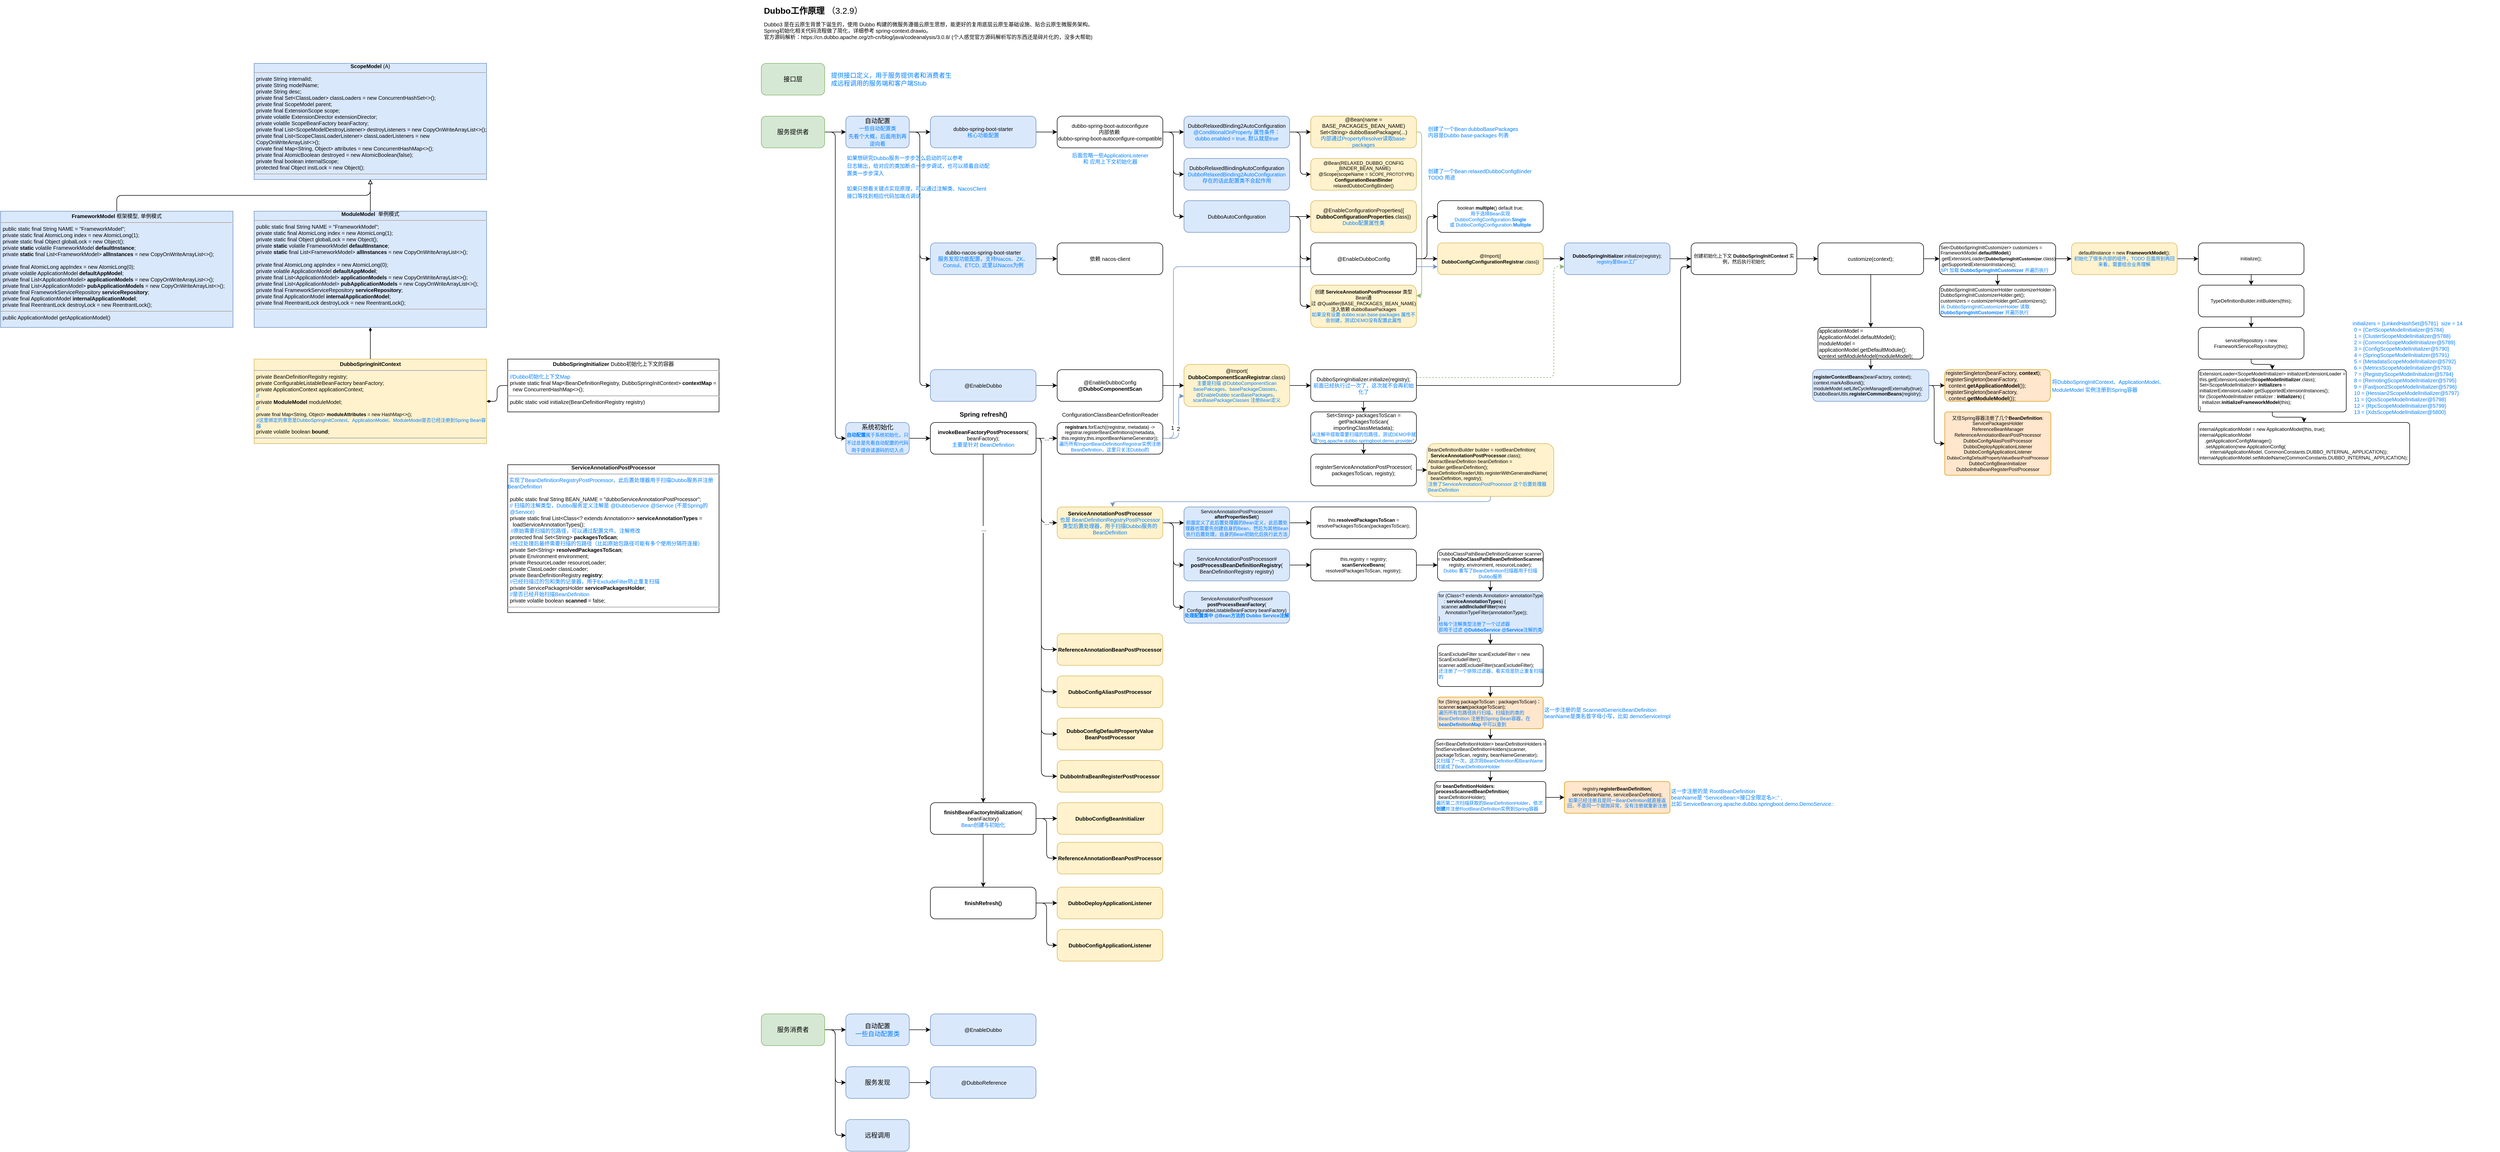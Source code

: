 <mxfile version="21.6.5" type="device">
  <diagram name="第 1 页" id="0Qyq6zLl2fmwNNAztLvH">
    <mxGraphModel dx="2901" dy="764" grid="1" gridSize="10" guides="1" tooltips="1" connect="1" arrows="1" fold="1" page="1" pageScale="1" pageWidth="827" pageHeight="1169" math="0" shadow="0">
      <root>
        <mxCell id="0" />
        <mxCell id="1" parent="0" />
        <mxCell id="LEzOs3IW3RDwebMgTtXX-1" style="edgeStyle=orthogonalEdgeStyle;rounded=1;orthogonalLoop=1;jettySize=auto;html=1;exitX=1;exitY=0.5;exitDx=0;exitDy=0;entryX=0;entryY=0.75;entryDx=0;entryDy=0;fillColor=#dae8fc;strokeColor=#6c8ebf;" edge="1" parent="1" source="VcwutDj3bW0QsIIaURAk-86" target="VcwutDj3bW0QsIIaURAk-49">
          <mxGeometry relative="1" as="geometry">
            <mxPoint x="1030.0" y="830.176" as="targetPoint" />
            <Array as="points">
              <mxPoint x="820" y="830" />
              <mxPoint x="820" y="505" />
            </Array>
          </mxGeometry>
        </mxCell>
        <mxCell id="LEzOs3IW3RDwebMgTtXX-49" value="1" style="edgeLabel;html=1;align=center;verticalAlign=middle;resizable=0;points=[];" vertex="1" connectable="0" parent="LEzOs3IW3RDwebMgTtXX-1">
          <mxGeometry x="-0.922" y="2" relative="1" as="geometry">
            <mxPoint y="-7" as="offset" />
          </mxGeometry>
        </mxCell>
        <mxCell id="30zH5Bm8l3Furl-t-DYP-1" value="&lt;h1 style=&quot;font-size: 16px;&quot;&gt;&lt;font style=&quot;font-size: 16px;&quot;&gt;Dubbo工作原理 &lt;/font&gt;&lt;font style=&quot;font-size: 16px; font-weight: normal;&quot;&gt;（3.2.9）&lt;/font&gt;&lt;/h1&gt;&lt;p style=&quot;font-size: 10px;&quot;&gt;Dubbo3 是在云原生背景下诞生的，使用 Dubbo 构建的微服务遵循云原生思想，能更好的复用底层云原生基础设施、贴合云原生微服务架构。&lt;br&gt;Spring初始化相关代码流程做了简化，详细参考 spring-context.drawio。&lt;br&gt;官方源码解析：&lt;span style=&quot;background-color: initial;&quot;&gt;https://cn.dubbo.apache.org/zh-cn/blog/java/codeanalysis/3.0.8/ (个人感觉官方源码解析写的东西还是碎片化的，没多大帮助)&lt;/span&gt;&lt;/p&gt;" style="text;html=1;strokeColor=none;fillColor=none;spacing=5;spacingTop=-20;whiteSpace=wrap;overflow=hidden;rounded=0;" parent="1" vertex="1">
          <mxGeometry x="40" y="10" width="680" height="100" as="geometry" />
        </mxCell>
        <mxCell id="VcwutDj3bW0QsIIaURAk-8" style="edgeStyle=orthogonalEdgeStyle;rounded=1;orthogonalLoop=1;jettySize=auto;html=1;exitX=1;exitY=0.5;exitDx=0;exitDy=0;" parent="1" source="VcwutDj3bW0QsIIaURAk-1" target="VcwutDj3bW0QsIIaURAk-2" edge="1">
          <mxGeometry relative="1" as="geometry" />
        </mxCell>
        <mxCell id="VcwutDj3bW0QsIIaURAk-9" style="edgeStyle=orthogonalEdgeStyle;rounded=1;orthogonalLoop=1;jettySize=auto;html=1;exitX=1;exitY=0.5;exitDx=0;exitDy=0;entryX=0;entryY=0.5;entryDx=0;entryDy=0;" parent="1" source="VcwutDj3bW0QsIIaURAk-1" target="VcwutDj3bW0QsIIaURAk-7" edge="1">
          <mxGeometry relative="1" as="geometry" />
        </mxCell>
        <mxCell id="VcwutDj3bW0QsIIaURAk-1" value="服务提供者" style="rounded=1;whiteSpace=wrap;html=1;fillColor=#d5e8d4;strokeColor=#82b366;" parent="1" vertex="1">
          <mxGeometry x="40" y="220" width="120" height="60" as="geometry" />
        </mxCell>
        <mxCell id="VcwutDj3bW0QsIIaURAk-11" value="" style="edgeStyle=orthogonalEdgeStyle;rounded=1;orthogonalLoop=1;jettySize=auto;html=1;" parent="1" source="VcwutDj3bW0QsIIaURAk-2" target="VcwutDj3bW0QsIIaURAk-10" edge="1">
          <mxGeometry relative="1" as="geometry">
            <Array as="points">
              <mxPoint x="340" y="250" />
              <mxPoint x="340" y="730" />
            </Array>
          </mxGeometry>
        </mxCell>
        <mxCell id="VcwutDj3bW0QsIIaURAk-26" style="edgeStyle=orthogonalEdgeStyle;rounded=1;orthogonalLoop=1;jettySize=auto;html=1;exitX=1;exitY=0.5;exitDx=0;exitDy=0;entryX=0;entryY=0.5;entryDx=0;entryDy=0;" parent="1" source="VcwutDj3bW0QsIIaURAk-2" target="VcwutDj3bW0QsIIaURAk-22" edge="1">
          <mxGeometry relative="1" as="geometry" />
        </mxCell>
        <mxCell id="VcwutDj3bW0QsIIaURAk-27" style="edgeStyle=orthogonalEdgeStyle;rounded=1;orthogonalLoop=1;jettySize=auto;html=1;exitX=1;exitY=0.5;exitDx=0;exitDy=0;entryX=0;entryY=0.5;entryDx=0;entryDy=0;" parent="1" source="VcwutDj3bW0QsIIaURAk-2" target="VcwutDj3bW0QsIIaURAk-24" edge="1">
          <mxGeometry relative="1" as="geometry" />
        </mxCell>
        <mxCell id="VcwutDj3bW0QsIIaURAk-2" value="自动配置&lt;br&gt;&lt;font style=&quot;font-size: 10px;&quot; color=&quot;#007fff&quot;&gt;一些自动配置类&lt;br&gt;先看个大概，后面用到再逆向看&lt;br&gt;&lt;/font&gt;" style="rounded=1;whiteSpace=wrap;html=1;fillColor=#dae8fc;strokeColor=#6c8ebf;" parent="1" vertex="1">
          <mxGeometry x="200" y="220" width="120" height="60" as="geometry" />
        </mxCell>
        <mxCell id="VcwutDj3bW0QsIIaURAk-3" value="接口层" style="rounded=1;whiteSpace=wrap;html=1;fillColor=#d5e8d4;strokeColor=#82b366;" parent="1" vertex="1">
          <mxGeometry x="40" y="120" width="120" height="60" as="geometry" />
        </mxCell>
        <mxCell id="VcwutDj3bW0QsIIaURAk-20" style="edgeStyle=orthogonalEdgeStyle;rounded=1;orthogonalLoop=1;jettySize=auto;html=1;exitX=1;exitY=0.5;exitDx=0;exitDy=0;entryX=0;entryY=0.5;entryDx=0;entryDy=0;" parent="1" source="VcwutDj3bW0QsIIaURAk-4" target="VcwutDj3bW0QsIIaURAk-15" edge="1">
          <mxGeometry relative="1" as="geometry" />
        </mxCell>
        <mxCell id="VcwutDj3bW0QsIIaURAk-21" style="edgeStyle=orthogonalEdgeStyle;rounded=1;orthogonalLoop=1;jettySize=auto;html=1;exitX=1;exitY=0.5;exitDx=0;exitDy=0;entryX=0;entryY=0.5;entryDx=0;entryDy=0;" parent="1" source="VcwutDj3bW0QsIIaURAk-4" target="VcwutDj3bW0QsIIaURAk-17" edge="1">
          <mxGeometry relative="1" as="geometry" />
        </mxCell>
        <mxCell id="VcwutDj3bW0QsIIaURAk-29" style="edgeStyle=orthogonalEdgeStyle;rounded=1;orthogonalLoop=1;jettySize=auto;html=1;exitX=1;exitY=0.5;exitDx=0;exitDy=0;entryX=0;entryY=0.5;entryDx=0;entryDy=0;" parent="1" source="VcwutDj3bW0QsIIaURAk-4" target="VcwutDj3bW0QsIIaURAk-28" edge="1">
          <mxGeometry relative="1" as="geometry" />
        </mxCell>
        <mxCell id="VcwutDj3bW0QsIIaURAk-4" value="服务消费者" style="rounded=1;whiteSpace=wrap;html=1;fillColor=#d5e8d4;strokeColor=#82b366;" parent="1" vertex="1">
          <mxGeometry x="40" y="1920" width="120" height="60" as="geometry" />
        </mxCell>
        <mxCell id="VcwutDj3bW0QsIIaURAk-6" value="&lt;font color=&quot;#007fff&quot;&gt;提供接口定义，用于服务提供者和消费者生成远程调用的服务端和客户端Stub&lt;/font&gt;" style="text;html=1;strokeColor=none;fillColor=none;align=left;verticalAlign=middle;whiteSpace=wrap;rounded=0;" parent="1" vertex="1">
          <mxGeometry x="170" y="120" width="230" height="60" as="geometry" />
        </mxCell>
        <mxCell id="VcwutDj3bW0QsIIaURAk-13" value="" style="edgeStyle=orthogonalEdgeStyle;rounded=1;orthogonalLoop=1;jettySize=auto;html=1;" parent="1" source="VcwutDj3bW0QsIIaURAk-7" target="VcwutDj3bW0QsIIaURAk-12" edge="1">
          <mxGeometry relative="1" as="geometry" />
        </mxCell>
        <mxCell id="VcwutDj3bW0QsIIaURAk-7" value="系统初始化&lt;br&gt;&lt;font style=&quot;font-size: 9px;&quot; color=&quot;#007fff&quot;&gt;&lt;b&gt;自动配置&lt;/b&gt;属于系统初始化，只不过总是先看自动配置的代码用于提供读源码的切入点&lt;/font&gt;" style="rounded=1;whiteSpace=wrap;html=1;fillColor=#dae8fc;strokeColor=#6c8ebf;" parent="1" vertex="1">
          <mxGeometry x="200" y="800" width="120" height="60" as="geometry" />
        </mxCell>
        <mxCell id="VcwutDj3bW0QsIIaURAk-74" value="" style="edgeStyle=orthogonalEdgeStyle;rounded=1;orthogonalLoop=1;jettySize=auto;html=1;" parent="1" source="VcwutDj3bW0QsIIaURAk-10" target="VcwutDj3bW0QsIIaURAk-73" edge="1">
          <mxGeometry relative="1" as="geometry" />
        </mxCell>
        <mxCell id="VcwutDj3bW0QsIIaURAk-10" value="@EnableDubbo" style="rounded=1;whiteSpace=wrap;html=1;fillColor=#dae8fc;strokeColor=#6c8ebf;fontSize=10;" parent="1" vertex="1">
          <mxGeometry x="360" y="700" width="200" height="60" as="geometry" />
        </mxCell>
        <mxCell id="VcwutDj3bW0QsIIaURAk-87" value="" style="edgeStyle=orthogonalEdgeStyle;rounded=1;orthogonalLoop=1;jettySize=auto;html=1;" parent="1" source="VcwutDj3bW0QsIIaURAk-12" target="VcwutDj3bW0QsIIaURAk-86" edge="1">
          <mxGeometry relative="1" as="geometry" />
        </mxCell>
        <mxCell id="VcwutDj3bW0QsIIaURAk-88" value="..." style="edgeLabel;html=1;align=center;verticalAlign=middle;resizable=0;points=[];" parent="VcwutDj3bW0QsIIaURAk-87" vertex="1" connectable="0">
          <mxGeometry x="-0.263" y="-2" relative="1" as="geometry">
            <mxPoint x="5" y="-2" as="offset" />
          </mxGeometry>
        </mxCell>
        <mxCell id="LEzOs3IW3RDwebMgTtXX-65" style="edgeStyle=orthogonalEdgeStyle;rounded=1;orthogonalLoop=1;jettySize=auto;html=1;exitX=1;exitY=0.5;exitDx=0;exitDy=0;entryX=0;entryY=0.5;entryDx=0;entryDy=0;" edge="1" parent="1" source="VcwutDj3bW0QsIIaURAk-12" target="LEzOs3IW3RDwebMgTtXX-59">
          <mxGeometry relative="1" as="geometry">
            <Array as="points">
              <mxPoint x="570" y="830" />
              <mxPoint x="570" y="990" />
            </Array>
          </mxGeometry>
        </mxCell>
        <mxCell id="LEzOs3IW3RDwebMgTtXX-66" value="..." style="edgeLabel;html=1;align=center;verticalAlign=middle;resizable=0;points=[];" vertex="1" connectable="0" parent="LEzOs3IW3RDwebMgTtXX-65">
          <mxGeometry x="0.742" relative="1" as="geometry">
            <mxPoint x="6" as="offset" />
          </mxGeometry>
        </mxCell>
        <mxCell id="LEzOs3IW3RDwebMgTtXX-98" value="" style="edgeStyle=orthogonalEdgeStyle;rounded=1;orthogonalLoop=1;jettySize=auto;html=1;" edge="1" parent="1" source="VcwutDj3bW0QsIIaURAk-12" target="LEzOs3IW3RDwebMgTtXX-97">
          <mxGeometry relative="1" as="geometry" />
        </mxCell>
        <mxCell id="LEzOs3IW3RDwebMgTtXX-101" value="..." style="edgeLabel;html=1;align=center;verticalAlign=middle;resizable=0;points=[];" vertex="1" connectable="0" parent="LEzOs3IW3RDwebMgTtXX-98">
          <mxGeometry x="-0.571" y="1" relative="1" as="geometry">
            <mxPoint as="offset" />
          </mxGeometry>
        </mxCell>
        <mxCell id="LEzOs3IW3RDwebMgTtXX-106" style="edgeStyle=orthogonalEdgeStyle;rounded=1;orthogonalLoop=1;jettySize=auto;html=1;exitX=1;exitY=0.5;exitDx=0;exitDy=0;entryX=0;entryY=0.5;entryDx=0;entryDy=0;" edge="1" parent="1" source="VcwutDj3bW0QsIIaURAk-12" target="LEzOs3IW3RDwebMgTtXX-105">
          <mxGeometry relative="1" as="geometry">
            <Array as="points">
              <mxPoint x="570" y="830" />
              <mxPoint x="570" y="1230" />
            </Array>
          </mxGeometry>
        </mxCell>
        <mxCell id="LEzOs3IW3RDwebMgTtXX-115" style="edgeStyle=orthogonalEdgeStyle;rounded=1;orthogonalLoop=1;jettySize=auto;html=1;exitX=1;exitY=0.5;exitDx=0;exitDy=0;entryX=0;entryY=0.5;entryDx=0;entryDy=0;" edge="1" parent="1" source="VcwutDj3bW0QsIIaURAk-12" target="LEzOs3IW3RDwebMgTtXX-114">
          <mxGeometry relative="1" as="geometry">
            <Array as="points">
              <mxPoint x="570" y="830" />
              <mxPoint x="570" y="1310" />
            </Array>
          </mxGeometry>
        </mxCell>
        <mxCell id="LEzOs3IW3RDwebMgTtXX-118" style="edgeStyle=orthogonalEdgeStyle;rounded=1;orthogonalLoop=1;jettySize=auto;html=1;exitX=1;exitY=0.5;exitDx=0;exitDy=0;entryX=0;entryY=0.5;entryDx=0;entryDy=0;" edge="1" parent="1" source="VcwutDj3bW0QsIIaURAk-12" target="LEzOs3IW3RDwebMgTtXX-116">
          <mxGeometry relative="1" as="geometry">
            <Array as="points">
              <mxPoint x="570" y="830" />
              <mxPoint x="570" y="1390" />
            </Array>
          </mxGeometry>
        </mxCell>
        <mxCell id="LEzOs3IW3RDwebMgTtXX-122" style="edgeStyle=orthogonalEdgeStyle;rounded=1;orthogonalLoop=1;jettySize=auto;html=1;exitX=1;exitY=0.5;exitDx=0;exitDy=0;entryX=0;entryY=0.5;entryDx=0;entryDy=0;" edge="1" parent="1" source="VcwutDj3bW0QsIIaURAk-12" target="LEzOs3IW3RDwebMgTtXX-121">
          <mxGeometry relative="1" as="geometry">
            <Array as="points">
              <mxPoint x="570" y="830" />
              <mxPoint x="570" y="1470" />
            </Array>
          </mxGeometry>
        </mxCell>
        <mxCell id="VcwutDj3bW0QsIIaURAk-12" value="&lt;b&gt;invokeBeanFactoryPostProcessors&lt;/b&gt;(&lt;br&gt;beanFactory);&lt;br&gt;&lt;font color=&quot;#007fff&quot;&gt;主要是针对 BeanDefinition&lt;/font&gt;" style="rounded=1;whiteSpace=wrap;html=1;fontSize=10;" parent="1" vertex="1">
          <mxGeometry x="360" y="800" width="200" height="60" as="geometry" />
        </mxCell>
        <mxCell id="VcwutDj3bW0QsIIaURAk-14" value="" style="edgeStyle=orthogonalEdgeStyle;rounded=1;orthogonalLoop=1;jettySize=auto;html=1;" parent="1" source="VcwutDj3bW0QsIIaURAk-15" target="VcwutDj3bW0QsIIaURAk-18" edge="1">
          <mxGeometry relative="1" as="geometry" />
        </mxCell>
        <mxCell id="VcwutDj3bW0QsIIaURAk-15" value="自动配置&lt;br&gt;&lt;font color=&quot;#007fff&quot;&gt;一些自动配置类&lt;/font&gt;" style="rounded=1;whiteSpace=wrap;html=1;fillColor=#dae8fc;strokeColor=#6c8ebf;" parent="1" vertex="1">
          <mxGeometry x="200" y="1920" width="120" height="60" as="geometry" />
        </mxCell>
        <mxCell id="VcwutDj3bW0QsIIaURAk-16" value="" style="edgeStyle=orthogonalEdgeStyle;rounded=1;orthogonalLoop=1;jettySize=auto;html=1;" parent="1" source="VcwutDj3bW0QsIIaURAk-17" target="VcwutDj3bW0QsIIaURAk-19" edge="1">
          <mxGeometry relative="1" as="geometry" />
        </mxCell>
        <mxCell id="VcwutDj3bW0QsIIaURAk-17" value="服务发现" style="rounded=1;whiteSpace=wrap;html=1;fillColor=#dae8fc;strokeColor=#6c8ebf;" parent="1" vertex="1">
          <mxGeometry x="200" y="2020" width="120" height="60" as="geometry" />
        </mxCell>
        <mxCell id="VcwutDj3bW0QsIIaURAk-18" value="@EnableDubbo" style="rounded=1;whiteSpace=wrap;html=1;fillColor=#dae8fc;strokeColor=#6c8ebf;fontSize=10;" parent="1" vertex="1">
          <mxGeometry x="360" y="1920" width="200" height="60" as="geometry" />
        </mxCell>
        <mxCell id="VcwutDj3bW0QsIIaURAk-19" value="&amp;nbsp;@DubboReference" style="rounded=1;whiteSpace=wrap;html=1;fillColor=#dae8fc;strokeColor=#6c8ebf;fontSize=10;" parent="1" vertex="1">
          <mxGeometry x="360" y="2020" width="200" height="60" as="geometry" />
        </mxCell>
        <mxCell id="VcwutDj3bW0QsIIaURAk-31" value="" style="edgeStyle=orthogonalEdgeStyle;rounded=1;orthogonalLoop=1;jettySize=auto;html=1;fontSize=10;" parent="1" source="VcwutDj3bW0QsIIaURAk-22" target="VcwutDj3bW0QsIIaURAk-30" edge="1">
          <mxGeometry relative="1" as="geometry" />
        </mxCell>
        <mxCell id="VcwutDj3bW0QsIIaURAk-22" value="dubbo-spring-boot-starter&lt;br style=&quot;font-size: 10px;&quot;&gt;&lt;font color=&quot;#007fff&quot; style=&quot;font-size: 10px;&quot;&gt;核心功能配置&lt;/font&gt;" style="rounded=1;whiteSpace=wrap;html=1;fillColor=#dae8fc;strokeColor=#6c8ebf;fontSize=10;" parent="1" vertex="1">
          <mxGeometry x="360" y="220" width="200" height="60" as="geometry" />
        </mxCell>
        <mxCell id="VcwutDj3bW0QsIIaURAk-72" value="" style="edgeStyle=orthogonalEdgeStyle;rounded=1;orthogonalLoop=1;jettySize=auto;html=1;" parent="1" source="VcwutDj3bW0QsIIaURAk-24" target="VcwutDj3bW0QsIIaURAk-71" edge="1">
          <mxGeometry relative="1" as="geometry" />
        </mxCell>
        <mxCell id="VcwutDj3bW0QsIIaURAk-24" value="dubbo-nacos-spring-boot-starter&lt;br style=&quot;font-size: 10px;&quot;&gt;&lt;font color=&quot;#007fff&quot; style=&quot;font-size: 10px;&quot;&gt;服务发现功能配置，支持Nacos、ZK、Consul、ETCD, 这里以Nacos为例&lt;/font&gt;" style="rounded=1;whiteSpace=wrap;html=1;fillColor=#dae8fc;strokeColor=#6c8ebf;fontSize=10;" parent="1" vertex="1">
          <mxGeometry x="360" y="460" width="200" height="60" as="geometry" />
        </mxCell>
        <mxCell id="VcwutDj3bW0QsIIaURAk-28" value="远程调用" style="rounded=1;whiteSpace=wrap;html=1;fillColor=#dae8fc;strokeColor=#6c8ebf;" parent="1" vertex="1">
          <mxGeometry x="200" y="2120" width="120" height="60" as="geometry" />
        </mxCell>
        <mxCell id="VcwutDj3bW0QsIIaURAk-33" value="" style="edgeStyle=orthogonalEdgeStyle;rounded=1;orthogonalLoop=1;jettySize=auto;html=1;fontSize=10;" parent="1" source="VcwutDj3bW0QsIIaURAk-30" target="VcwutDj3bW0QsIIaURAk-32" edge="1">
          <mxGeometry relative="1" as="geometry" />
        </mxCell>
        <mxCell id="VcwutDj3bW0QsIIaURAk-38" style="edgeStyle=orthogonalEdgeStyle;rounded=1;orthogonalLoop=1;jettySize=auto;html=1;exitX=1;exitY=0.5;exitDx=0;exitDy=0;entryX=0;entryY=0.5;entryDx=0;entryDy=0;" parent="1" source="VcwutDj3bW0QsIIaURAk-30" target="VcwutDj3bW0QsIIaURAk-34" edge="1">
          <mxGeometry relative="1" as="geometry" />
        </mxCell>
        <mxCell id="VcwutDj3bW0QsIIaURAk-39" style="edgeStyle=orthogonalEdgeStyle;rounded=1;orthogonalLoop=1;jettySize=auto;html=1;exitX=1;exitY=0.5;exitDx=0;exitDy=0;entryX=0;entryY=0.5;entryDx=0;entryDy=0;" parent="1" source="VcwutDj3bW0QsIIaURAk-30" target="VcwutDj3bW0QsIIaURAk-36" edge="1">
          <mxGeometry relative="1" as="geometry" />
        </mxCell>
        <mxCell id="VcwutDj3bW0QsIIaURAk-30" value="dubbo-spring-boot-autoconfigure&lt;br&gt;内部依赖&amp;nbsp;&lt;br&gt;dubbo-spring-boot-autoconfigure-compatible" style="rounded=1;whiteSpace=wrap;html=1;fontSize=10;" parent="1" vertex="1">
          <mxGeometry x="600" y="220" width="200" height="60" as="geometry" />
        </mxCell>
        <mxCell id="VcwutDj3bW0QsIIaURAk-41" value="" style="edgeStyle=orthogonalEdgeStyle;rounded=1;orthogonalLoop=1;jettySize=auto;html=1;" parent="1" source="VcwutDj3bW0QsIIaURAk-32" target="VcwutDj3bW0QsIIaURAk-40" edge="1">
          <mxGeometry relative="1" as="geometry" />
        </mxCell>
        <mxCell id="VcwutDj3bW0QsIIaURAk-44" style="edgeStyle=orthogonalEdgeStyle;rounded=1;orthogonalLoop=1;jettySize=auto;html=1;exitX=1;exitY=0.5;exitDx=0;exitDy=0;entryX=0;entryY=0.5;entryDx=0;entryDy=0;" parent="1" source="VcwutDj3bW0QsIIaURAk-32" target="VcwutDj3bW0QsIIaURAk-42" edge="1">
          <mxGeometry relative="1" as="geometry">
            <Array as="points">
              <mxPoint x="1060" y="250" />
              <mxPoint x="1060" y="330" />
            </Array>
          </mxGeometry>
        </mxCell>
        <mxCell id="VcwutDj3bW0QsIIaURAk-32" value="DubboRelaxedBinding2AutoConfiguration&lt;br&gt;&lt;font color=&quot;#007fff&quot;&gt;@ConditionalOnProperty 属性条件：dubbo.enabled = true, 默认就是true&lt;/font&gt;" style="rounded=1;whiteSpace=wrap;html=1;fontSize=10;fillColor=#dae8fc;strokeColor=#6c8ebf;" parent="1" vertex="1">
          <mxGeometry x="840" y="220" width="200" height="60" as="geometry" />
        </mxCell>
        <mxCell id="VcwutDj3bW0QsIIaURAk-46" value="" style="edgeStyle=orthogonalEdgeStyle;rounded=1;orthogonalLoop=1;jettySize=auto;html=1;" parent="1" source="VcwutDj3bW0QsIIaURAk-34" target="VcwutDj3bW0QsIIaURAk-45" edge="1">
          <mxGeometry relative="1" as="geometry" />
        </mxCell>
        <mxCell id="VcwutDj3bW0QsIIaURAk-48" style="edgeStyle=orthogonalEdgeStyle;rounded=1;orthogonalLoop=1;jettySize=auto;html=1;exitX=1;exitY=0.5;exitDx=0;exitDy=0;entryX=0;entryY=0.5;entryDx=0;entryDy=0;" parent="1" source="VcwutDj3bW0QsIIaURAk-34" target="VcwutDj3bW0QsIIaURAk-47" edge="1">
          <mxGeometry relative="1" as="geometry" />
        </mxCell>
        <mxCell id="VcwutDj3bW0QsIIaURAk-53" style="edgeStyle=orthogonalEdgeStyle;rounded=1;orthogonalLoop=1;jettySize=auto;html=1;exitX=1;exitY=0.5;exitDx=0;exitDy=0;entryX=0;entryY=0.5;entryDx=0;entryDy=0;" parent="1" source="VcwutDj3bW0QsIIaURAk-34" target="VcwutDj3bW0QsIIaURAk-51" edge="1">
          <mxGeometry relative="1" as="geometry" />
        </mxCell>
        <mxCell id="VcwutDj3bW0QsIIaURAk-34" value="DubboAutoConfiguration" style="rounded=1;whiteSpace=wrap;html=1;fontSize=10;fillColor=#dae8fc;strokeColor=#6c8ebf;" parent="1" vertex="1">
          <mxGeometry x="840" y="380" width="200" height="60" as="geometry" />
        </mxCell>
        <mxCell id="VcwutDj3bW0QsIIaURAk-36" value="DubboRelaxedBindingAutoConfiguration&lt;br&gt;&lt;font color=&quot;#007fff&quot;&gt;DubboRelaxedBinding2AutoConfiguration&lt;br&gt;存在的话此配置类不会起作用&lt;/font&gt;" style="rounded=1;whiteSpace=wrap;html=1;fontSize=10;fillColor=#dae8fc;strokeColor=#6c8ebf;" parent="1" vertex="1">
          <mxGeometry x="840" y="300" width="200" height="60" as="geometry" />
        </mxCell>
        <mxCell id="VcwutDj3bW0QsIIaURAk-59" style="edgeStyle=orthogonalEdgeStyle;rounded=1;orthogonalLoop=1;jettySize=auto;html=1;exitX=1;exitY=0.5;exitDx=0;exitDy=0;entryX=1;entryY=0.25;entryDx=0;entryDy=0;fillColor=#d5e8d4;strokeColor=#82b366;" parent="1" source="VcwutDj3bW0QsIIaURAk-40" target="VcwutDj3bW0QsIIaURAk-51" edge="1">
          <mxGeometry relative="1" as="geometry">
            <Array as="points">
              <mxPoint x="1290" y="250" />
              <mxPoint x="1290" y="560" />
            </Array>
          </mxGeometry>
        </mxCell>
        <mxCell id="VcwutDj3bW0QsIIaURAk-40" value="@Bean(name = BASE_PACKAGES_BEAN_NAME)&lt;br style=&quot;font-size: 10px;&quot;&gt;Set&amp;lt;String&amp;gt; dubboBasePackages(...)&lt;br&gt;&lt;font color=&quot;#007fff&quot;&gt;内部通过PropertyResolver读取base-packages&lt;/font&gt;" style="rounded=1;whiteSpace=wrap;html=1;fontSize=10;fillColor=#fff2cc;strokeColor=#d6b656;" parent="1" vertex="1">
          <mxGeometry x="1080" y="220" width="200" height="60" as="geometry" />
        </mxCell>
        <mxCell id="VcwutDj3bW0QsIIaURAk-42" value="&lt;div style=&quot;font-size: 9px;&quot;&gt;@Bean(RELAXED_DUBBO_CONFIG&lt;/div&gt;&lt;div style=&quot;font-size: 9px;&quot;&gt;_BINDER_BEAN_NAME)&lt;/div&gt;&lt;div style=&quot;font-size: 8px;&quot;&gt;&lt;span style=&quot;font-size: 9px;&quot;&gt;&amp;nbsp; &amp;nbsp; @Scope(scopeName = &lt;/span&gt;&lt;font style=&quot;font-size: 8px;&quot;&gt;SCOPE_PROTOTYPE&lt;/font&gt;)&lt;/div&gt;&lt;div style=&quot;font-size: 9px;&quot;&gt;&lt;b style=&quot;font-size: 9px;&quot;&gt;ConfigurationBeanBinder&lt;/b&gt; relaxedDubboConfigBinder()&lt;br style=&quot;font-size: 9px;&quot;&gt;&lt;/div&gt;" style="rounded=1;whiteSpace=wrap;html=1;fontSize=9;fillColor=#fff2cc;strokeColor=#d6b656;" parent="1" vertex="1">
          <mxGeometry x="1080" y="300" width="200" height="60" as="geometry" />
        </mxCell>
        <mxCell id="VcwutDj3bW0QsIIaURAk-45" value="@EnableConfigurationProperties({&lt;br&gt;&lt;b&gt;DubboConfigurationProperties&lt;/b&gt;.class})&lt;br&gt;&lt;font color=&quot;#007fff&quot;&gt;Dubbo配置属性类&lt;/font&gt;" style="rounded=1;whiteSpace=wrap;html=1;fontSize=10;fillColor=#fff2cc;strokeColor=#d6b656;" parent="1" vertex="1">
          <mxGeometry x="1080" y="380" width="200" height="60" as="geometry" />
        </mxCell>
        <mxCell id="VcwutDj3bW0QsIIaURAk-50" value="" style="edgeStyle=orthogonalEdgeStyle;rounded=1;orthogonalLoop=1;jettySize=auto;html=1;" parent="1" source="VcwutDj3bW0QsIIaURAk-47" target="VcwutDj3bW0QsIIaURAk-49" edge="1">
          <mxGeometry relative="1" as="geometry" />
        </mxCell>
        <mxCell id="LEzOs3IW3RDwebMgTtXX-3" style="edgeStyle=orthogonalEdgeStyle;rounded=1;orthogonalLoop=1;jettySize=auto;html=1;exitX=1;exitY=0.5;exitDx=0;exitDy=0;entryX=0;entryY=0.5;entryDx=0;entryDy=0;" edge="1" parent="1" source="VcwutDj3bW0QsIIaURAk-47" target="LEzOs3IW3RDwebMgTtXX-2">
          <mxGeometry relative="1" as="geometry" />
        </mxCell>
        <mxCell id="VcwutDj3bW0QsIIaURAk-47" value="@EnableDubboConfig" style="rounded=1;whiteSpace=wrap;html=1;fontSize=10;" parent="1" vertex="1">
          <mxGeometry x="1080" y="460" width="200" height="60" as="geometry" />
        </mxCell>
        <mxCell id="LEzOs3IW3RDwebMgTtXX-5" value="" style="edgeStyle=orthogonalEdgeStyle;rounded=1;orthogonalLoop=1;jettySize=auto;html=1;" edge="1" parent="1" source="VcwutDj3bW0QsIIaURAk-49" target="LEzOs3IW3RDwebMgTtXX-4">
          <mxGeometry relative="1" as="geometry" />
        </mxCell>
        <mxCell id="VcwutDj3bW0QsIIaURAk-49" value="@Import({&lt;br style=&quot;font-size: 9px;&quot;&gt;&lt;b style=&quot;font-size: 9px;&quot;&gt;DubboConfigConfigurationRegistrar&lt;/b&gt;.class})" style="rounded=1;whiteSpace=wrap;html=1;fontSize=9;fillColor=#fff2cc;strokeColor=#d6b656;" parent="1" vertex="1">
          <mxGeometry x="1320" y="460" width="200" height="60" as="geometry" />
        </mxCell>
        <mxCell id="VcwutDj3bW0QsIIaURAk-51" value="创建 &lt;b&gt;ServiceAnnotationPostProcessor&lt;/b&gt;&amp;nbsp;类型Bean通过&amp;nbsp;@Qualifier(BASE_PACKAGES_BEAN_NAME) 注入依赖&amp;nbsp;dubboBasePackages&lt;br&gt;&lt;font style=&quot;font-size: 9px;&quot; color=&quot;#007fff&quot;&gt;如果没有设置 dubbo.scan.base-packages 属性不会创建，测试DEMO没有配置此属性&lt;/font&gt;" style="rounded=1;whiteSpace=wrap;html=1;fontSize=9;fillColor=#fff2cc;strokeColor=#d6b656;" parent="1" vertex="1">
          <mxGeometry x="1080" y="540" width="200" height="80" as="geometry" />
        </mxCell>
        <mxCell id="VcwutDj3bW0QsIIaURAk-58" value="&lt;font color=&quot;#007fff&quot; style=&quot;&quot;&gt;创建了一个Bean dubboBasePackages&lt;br style=&quot;font-size: 10px;&quot;&gt;&lt;span style=&quot;font-size: 10px;&quot;&gt;内容是Dubbo base-packages 列表&lt;/span&gt;&lt;br style=&quot;font-size: 10px;&quot;&gt;&lt;/font&gt;" style="text;html=1;align=left;verticalAlign=middle;resizable=0;points=[];autosize=1;strokeColor=none;fillColor=none;fontSize=10;" parent="1" vertex="1">
          <mxGeometry x="1300" y="230" width="190" height="40" as="geometry" />
        </mxCell>
        <mxCell id="VcwutDj3bW0QsIIaURAk-60" value="&lt;font color=&quot;#007fff&quot; style=&quot;&quot;&gt;创建了一个Bean relaxedDubboConfigBinder&lt;br style=&quot;font-size: 10px;&quot;&gt;TODO 用途&lt;br style=&quot;font-size: 10px;&quot;&gt;&lt;/font&gt;" style="text;html=1;align=left;verticalAlign=middle;resizable=0;points=[];autosize=1;strokeColor=none;fillColor=none;fontSize=10;" parent="1" vertex="1">
          <mxGeometry x="1300" y="310" width="220" height="40" as="geometry" />
        </mxCell>
        <mxCell id="VcwutDj3bW0QsIIaURAk-63" value="后面忽略一些ApplicationListener &lt;br style=&quot;font-size: 10px;&quot;&gt;和 应用上下文初始化器" style="text;html=1;align=center;verticalAlign=middle;resizable=0;points=[];autosize=1;strokeColor=none;fillColor=none;fontColor=#007FFF;fontSize=10;" parent="1" vertex="1">
          <mxGeometry x="615" y="280" width="170" height="40" as="geometry" />
        </mxCell>
        <mxCell id="VcwutDj3bW0QsIIaURAk-68" value="&lt;font color=&quot;#007fff&quot; style=&quot;font-size: 10px;&quot;&gt;&lt;br&gt;&lt;/font&gt;" style="text;html=1;align=left;verticalAlign=middle;resizable=0;points=[];autosize=1;strokeColor=none;fillColor=none;" parent="1" vertex="1">
          <mxGeometry x="1770" y="475" width="20" height="30" as="geometry" />
        </mxCell>
        <mxCell id="VcwutDj3bW0QsIIaURAk-71" value="依赖 nacos-client" style="rounded=1;whiteSpace=wrap;html=1;fontSize=10;" parent="1" vertex="1">
          <mxGeometry x="600" y="460" width="200" height="60" as="geometry" />
        </mxCell>
        <mxCell id="VcwutDj3bW0QsIIaURAk-77" value="" style="edgeStyle=orthogonalEdgeStyle;rounded=1;orthogonalLoop=1;jettySize=auto;html=1;" parent="1" source="VcwutDj3bW0QsIIaURAk-73" target="VcwutDj3bW0QsIIaURAk-76" edge="1">
          <mxGeometry relative="1" as="geometry" />
        </mxCell>
        <mxCell id="VcwutDj3bW0QsIIaURAk-73" value="&lt;div&gt;@EnableDubboConfig&lt;/div&gt;&lt;div&gt;&lt;b&gt;@DubboComponentScan&lt;/b&gt;&lt;/div&gt;" style="rounded=1;whiteSpace=wrap;html=1;fontSize=10;" parent="1" vertex="1">
          <mxGeometry x="600" y="700" width="200" height="60" as="geometry" />
        </mxCell>
        <mxCell id="VcwutDj3bW0QsIIaURAk-79" value="" style="edgeStyle=orthogonalEdgeStyle;rounded=1;orthogonalLoop=1;jettySize=auto;html=1;" parent="1" source="VcwutDj3bW0QsIIaURAk-76" target="VcwutDj3bW0QsIIaURAk-78" edge="1">
          <mxGeometry relative="1" as="geometry" />
        </mxCell>
        <mxCell id="VcwutDj3bW0QsIIaURAk-76" value="@Import(&lt;br&gt;&lt;b&gt;DubboComponentScanRegistrar&lt;/b&gt;.class)&lt;br&gt;&lt;div style=&quot;font-size: 9px;&quot;&gt;&lt;font color=&quot;#007fff&quot; style=&quot;font-size: 9px;&quot;&gt;主要是扫描 @DubboComponentScan basePakcages、basePackageClasses，&lt;/font&gt;&lt;span style=&quot;color: rgb(0, 127, 255); background-color: initial;&quot;&gt;@EnableDubbo scanBasePackages、scanBasePackageClasses 注册Bean定义&lt;/span&gt;&lt;/div&gt;" style="rounded=1;whiteSpace=wrap;html=1;fontSize=10;fillColor=#fff2cc;strokeColor=#d6b656;" parent="1" vertex="1">
          <mxGeometry x="840" y="690" width="200" height="80" as="geometry" />
        </mxCell>
        <mxCell id="LEzOs3IW3RDwebMgTtXX-52" style="edgeStyle=orthogonalEdgeStyle;rounded=1;orthogonalLoop=1;jettySize=auto;html=1;exitX=1;exitY=0.5;exitDx=0;exitDy=0;entryX=0;entryY=0.75;entryDx=0;entryDy=0;" edge="1" parent="1" source="VcwutDj3bW0QsIIaURAk-78" target="LEzOs3IW3RDwebMgTtXX-22">
          <mxGeometry relative="1" as="geometry">
            <Array as="points">
              <mxPoint x="1780" y="730" />
              <mxPoint x="1780" y="505" />
            </Array>
          </mxGeometry>
        </mxCell>
        <mxCell id="LEzOs3IW3RDwebMgTtXX-54" value="" style="edgeStyle=orthogonalEdgeStyle;rounded=1;orthogonalLoop=1;jettySize=auto;html=1;" edge="1" parent="1" source="VcwutDj3bW0QsIIaURAk-78" target="LEzOs3IW3RDwebMgTtXX-53">
          <mxGeometry relative="1" as="geometry" />
        </mxCell>
        <mxCell id="LEzOs3IW3RDwebMgTtXX-63" style="edgeStyle=orthogonalEdgeStyle;rounded=1;orthogonalLoop=1;jettySize=auto;html=1;exitX=1;exitY=0.25;exitDx=0;exitDy=0;entryX=0;entryY=0.75;entryDx=0;entryDy=0;fillColor=#d5e8d4;strokeColor=#82b366;dashed=1;" edge="1" parent="1" source="VcwutDj3bW0QsIIaURAk-78" target="LEzOs3IW3RDwebMgTtXX-4">
          <mxGeometry relative="1" as="geometry">
            <Array as="points">
              <mxPoint x="1540" y="715" />
              <mxPoint x="1540" y="505" />
            </Array>
          </mxGeometry>
        </mxCell>
        <mxCell id="VcwutDj3bW0QsIIaURAk-78" value="&lt;div&gt;DubboSpringInitializer.initialize(registry);&lt;/div&gt;&lt;div&gt;&lt;font color=&quot;#007fff&quot;&gt;前面已经执行过一次了，这次就不会再初始化了&lt;/font&gt;&lt;/div&gt;" style="rounded=1;whiteSpace=wrap;html=1;fontSize=10;" parent="1" vertex="1">
          <mxGeometry x="1080" y="700" width="200" height="60" as="geometry" />
        </mxCell>
        <mxCell id="VcwutDj3bW0QsIIaURAk-84" value="&lt;font color=&quot;#007fff&quot; style=&quot;font-size: 10px;&quot;&gt;如果想研究Dubbo服务一步步怎么启动的可以参考&lt;br&gt;日志输出，给对应的类加断点一步步调试，也可以顺着自动配置类一步步深入&lt;br&gt;&lt;br&gt;如果只想看关键点实现原理，可以通过注解类、NacosClient&amp;nbsp;&lt;br&gt;接口等找到相应代码加端点调试&lt;br&gt;&lt;/font&gt;" style="text;html=1;strokeColor=none;fillColor=none;align=left;verticalAlign=middle;whiteSpace=wrap;rounded=0;" parent="1" vertex="1">
          <mxGeometry x="200" y="290" width="280" height="90" as="geometry" />
        </mxCell>
        <mxCell id="VcwutDj3bW0QsIIaURAk-85" value="&lt;b&gt;Spring refresh()&lt;/b&gt;" style="text;html=1;align=center;verticalAlign=middle;resizable=0;points=[];autosize=1;strokeColor=none;fillColor=none;" parent="1" vertex="1">
          <mxGeometry x="405" y="770" width="110" height="30" as="geometry" />
        </mxCell>
        <mxCell id="LEzOs3IW3RDwebMgTtXX-50" style="edgeStyle=orthogonalEdgeStyle;rounded=1;orthogonalLoop=1;jettySize=auto;html=1;exitX=1;exitY=0.5;exitDx=0;exitDy=0;entryX=0;entryY=0.75;entryDx=0;entryDy=0;fillColor=#dae8fc;strokeColor=#6c8ebf;" edge="1" parent="1" source="VcwutDj3bW0QsIIaURAk-86" target="VcwutDj3bW0QsIIaURAk-76">
          <mxGeometry relative="1" as="geometry">
            <Array as="points">
              <mxPoint x="830" y="830" />
              <mxPoint x="830" y="750" />
            </Array>
          </mxGeometry>
        </mxCell>
        <mxCell id="LEzOs3IW3RDwebMgTtXX-51" value="2" style="edgeLabel;html=1;align=center;verticalAlign=middle;resizable=0;points=[];" vertex="1" connectable="0" parent="LEzOs3IW3RDwebMgTtXX-50">
          <mxGeometry x="-0.346" y="1" relative="1" as="geometry">
            <mxPoint y="-9" as="offset" />
          </mxGeometry>
        </mxCell>
        <mxCell id="VcwutDj3bW0QsIIaURAk-86" value="&lt;div style=&quot;font-size: 9px;&quot;&gt;&lt;font style=&quot;font-size: 9px;&quot;&gt;&lt;b&gt;registrars&lt;/b&gt;.forEach((registrar, metadata) -&amp;gt;&lt;/font&gt;&lt;/div&gt;&lt;div style=&quot;font-size: 9px;&quot;&gt;&lt;font style=&quot;font-size: 9px;&quot;&gt;registrar.registerBeanDefinitions(metadata, this.registry,this.importBeanNameGenerator));&lt;/font&gt;&lt;/div&gt;&lt;div style=&quot;font-size: 9px;&quot;&gt;&lt;font color=&quot;#007fff&quot; style=&quot;font-size: 9px;&quot;&gt;遍历所有ImportBeanDefinitionRegistrar实例注册BeanDefinition，这里只关注Dubbo的&lt;/font&gt;&lt;/div&gt;" style="rounded=1;whiteSpace=wrap;html=1;fontSize=10;" parent="1" vertex="1">
          <mxGeometry x="600" y="800" width="200" height="60" as="geometry" />
        </mxCell>
        <mxCell id="VcwutDj3bW0QsIIaURAk-89" value="&lt;font style=&quot;font-size: 10px;&quot;&gt;ConfigurationClassBeanDefinitionReader&lt;/font&gt;" style="text;html=1;align=center;verticalAlign=middle;resizable=0;points=[];autosize=1;strokeColor=none;fillColor=none;" parent="1" vertex="1">
          <mxGeometry x="595" y="770" width="210" height="30" as="geometry" />
        </mxCell>
        <mxCell id="LEzOs3IW3RDwebMgTtXX-2" value="boolean &lt;b&gt;multiple&lt;/b&gt;() default true;&lt;br&gt;&lt;div&gt;&lt;font color=&quot;#007fff&quot;&gt;用于选择Bean实现 DubboConfigConfiguration.&lt;b&gt;Single&lt;/b&gt;&lt;/font&gt;&lt;/div&gt;&lt;div&gt;&lt;font color=&quot;#007fff&quot;&gt;或 DubboConfigConfiguration.&lt;b&gt;Multiple&lt;/b&gt;&lt;/font&gt;&lt;/div&gt;" style="rounded=1;whiteSpace=wrap;html=1;fontSize=9;" vertex="1" parent="1">
          <mxGeometry x="1320" y="380" width="200" height="60" as="geometry" />
        </mxCell>
        <mxCell id="LEzOs3IW3RDwebMgTtXX-7" style="edgeStyle=orthogonalEdgeStyle;rounded=1;orthogonalLoop=1;jettySize=auto;html=1;exitX=1;exitY=0.5;exitDx=0;exitDy=0;" edge="1" parent="1" source="LEzOs3IW3RDwebMgTtXX-22" target="LEzOs3IW3RDwebMgTtXX-6">
          <mxGeometry relative="1" as="geometry" />
        </mxCell>
        <mxCell id="LEzOs3IW3RDwebMgTtXX-4" value="&lt;b&gt;DubboSpringInitializer&lt;/b&gt;.initialize(registry);&lt;br&gt;&lt;font color=&quot;#007fff&quot;&gt;registry是Bean工厂&lt;/font&gt;" style="rounded=1;whiteSpace=wrap;html=1;fontSize=9;fillColor=#dae8fc;strokeColor=#6c8ebf;" vertex="1" parent="1">
          <mxGeometry x="1560" y="460" width="200" height="60" as="geometry" />
        </mxCell>
        <mxCell id="LEzOs3IW3RDwebMgTtXX-15" value="" style="edgeStyle=orthogonalEdgeStyle;rounded=1;orthogonalLoop=1;jettySize=auto;html=1;" edge="1" parent="1" source="LEzOs3IW3RDwebMgTtXX-6" target="LEzOs3IW3RDwebMgTtXX-14">
          <mxGeometry relative="1" as="geometry" />
        </mxCell>
        <mxCell id="LEzOs3IW3RDwebMgTtXX-17" value="" style="edgeStyle=orthogonalEdgeStyle;rounded=1;orthogonalLoop=1;jettySize=auto;html=1;" edge="1" parent="1" source="LEzOs3IW3RDwebMgTtXX-6" target="LEzOs3IW3RDwebMgTtXX-16">
          <mxGeometry relative="1" as="geometry" />
        </mxCell>
        <mxCell id="LEzOs3IW3RDwebMgTtXX-6" value="customize(context);&lt;br style=&quot;font-size: 10px;&quot;&gt;" style="rounded=1;whiteSpace=wrap;html=1;fontSize=10;" vertex="1" parent="1">
          <mxGeometry x="2040" y="460" width="200" height="60" as="geometry" />
        </mxCell>
        <mxCell id="LEzOs3IW3RDwebMgTtXX-21" style="edgeStyle=orthogonalEdgeStyle;rounded=1;orthogonalLoop=1;jettySize=auto;html=1;exitX=0;exitY=0.5;exitDx=0;exitDy=0;endArrow=diamondThin;endFill=1;" edge="1" parent="1" source="LEzOs3IW3RDwebMgTtXX-12" target="LEzOs3IW3RDwebMgTtXX-13">
          <mxGeometry relative="1" as="geometry" />
        </mxCell>
        <mxCell id="LEzOs3IW3RDwebMgTtXX-12" value="&lt;p style=&quot;margin: 4px 0px 0px; text-align: center; font-size: 10px;&quot;&gt;&lt;b style=&quot;font-size: 10px;&quot;&gt;DubboSpringInitializer &lt;/b&gt;&lt;span style=&quot;font-size: 10px;&quot;&gt;Dubbo初始化上下文的容器&lt;/span&gt;&lt;br style=&quot;font-size: 10px;&quot;&gt;&lt;/p&gt;&lt;hr style=&quot;font-size: 10px;&quot;&gt;&lt;p style=&quot;margin: 0px 0px 0px 4px; font-size: 10px;&quot;&gt;&lt;font color=&quot;#007fff&quot;&gt;//Dubbo初始化上下文Map&lt;/font&gt;&lt;/p&gt;&lt;p style=&quot;margin: 0px 0px 0px 4px; font-size: 10px;&quot;&gt;private static final Map&amp;lt;BeanDefinitionRegistry, DubboSpringInitContext&amp;gt; &lt;b&gt;contextMap&lt;/b&gt; =&amp;nbsp;&lt;/p&gt;&lt;p style=&quot;margin: 0px 0px 0px 4px; font-size: 10px;&quot;&gt;&amp;nbsp; new ConcurrentHashMap&amp;lt;&amp;gt;();&lt;/p&gt;&lt;hr style=&quot;font-size: 10px;&quot;&gt;&lt;p style=&quot;margin: 0px 0px 0px 4px; font-size: 10px;&quot;&gt;public static void initialize(BeanDefinitionRegistry registry)&lt;/p&gt;" style="verticalAlign=top;align=left;overflow=fill;fontSize=10;fontFamily=Helvetica;html=1;whiteSpace=wrap;" vertex="1" parent="1">
          <mxGeometry x="-440" y="680" width="400" height="100" as="geometry" />
        </mxCell>
        <mxCell id="LEzOs3IW3RDwebMgTtXX-27" style="edgeStyle=orthogonalEdgeStyle;rounded=1;orthogonalLoop=1;jettySize=auto;html=1;exitX=0.5;exitY=0;exitDx=0;exitDy=0;endArrow=diamondThin;endFill=1;" edge="1" parent="1" source="LEzOs3IW3RDwebMgTtXX-13" target="LEzOs3IW3RDwebMgTtXX-26">
          <mxGeometry relative="1" as="geometry" />
        </mxCell>
        <mxCell id="LEzOs3IW3RDwebMgTtXX-13" value="&lt;p style=&quot;margin: 4px 0px 0px; text-align: center;&quot;&gt;&lt;b&gt;DubboSpringInitContext&lt;/b&gt;&lt;br style=&quot;font-size: 10px;&quot;&gt;&lt;/p&gt;&lt;hr style=&quot;font-size: 10px;&quot;&gt;&lt;p style=&quot;margin: 0px 0px 0px 4px; font-size: 10px;&quot;&gt;&lt;span style=&quot;background-color: initial;&quot;&gt;private BeanDefinitionRegistry registry;&lt;/span&gt;&lt;br&gt;&lt;/p&gt;&lt;p style=&quot;margin: 0px 0px 0px 4px;&quot;&gt;private ConfigurableListableBeanFactory beanFactory;&lt;/p&gt;&lt;p style=&quot;margin: 0px 0px 0px 4px;&quot;&gt;private ApplicationContext applicationContext;&lt;/p&gt;&lt;p style=&quot;margin: 0px 0px 0px 4px;&quot;&gt;&lt;font color=&quot;#007fff&quot;&gt;//&lt;/font&gt;&lt;/p&gt;&lt;p style=&quot;margin: 0px 0px 0px 4px;&quot;&gt;private &lt;b&gt;ModuleModel&lt;/b&gt; moduleModel;&lt;/p&gt;&lt;p style=&quot;margin: 0px 0px 0px 4px;&quot;&gt;&lt;font color=&quot;#007fff&quot;&gt;//&lt;/font&gt;&lt;/p&gt;&lt;p style=&quot;margin: 0px 0px 0px 4px; font-size: 9px;&quot;&gt;private final Map&amp;lt;String, Object&amp;gt; &lt;b&gt;moduleAttributes&lt;/b&gt; = new HashMap&amp;lt;&amp;gt;();&lt;/p&gt;&lt;p style=&quot;margin: 0px 0px 0px 4px; font-size: 9px;&quot;&gt;&lt;font style=&quot;font-size: 9px;&quot; color=&quot;#007fff&quot;&gt;//这里绑定的意思是DubboSpringInitContext、ApplicationModel、ModuleModel是否已经注册到Spring Bean容器&lt;/font&gt;&lt;/p&gt;&lt;p style=&quot;margin: 0px 0px 0px 4px;&quot;&gt;private volatile boolean &lt;b&gt;bound&lt;/b&gt;;&lt;/p&gt;&lt;hr style=&quot;font-size: 10px;&quot;&gt;&lt;p style=&quot;margin: 0px 0px 0px 4px; font-size: 10px;&quot;&gt;&lt;br&gt;&lt;/p&gt;" style="verticalAlign=top;align=left;overflow=fill;fontSize=10;fontFamily=Helvetica;html=1;whiteSpace=wrap;fillColor=#fff2cc;strokeColor=#d6b656;" vertex="1" parent="1">
          <mxGeometry x="-920" y="680" width="440" height="160" as="geometry" />
        </mxCell>
        <mxCell id="LEzOs3IW3RDwebMgTtXX-43" value="" style="edgeStyle=orthogonalEdgeStyle;rounded=1;orthogonalLoop=1;jettySize=auto;html=1;" edge="1" parent="1" source="LEzOs3IW3RDwebMgTtXX-14" target="LEzOs3IW3RDwebMgTtXX-42">
          <mxGeometry relative="1" as="geometry" />
        </mxCell>
        <mxCell id="LEzOs3IW3RDwebMgTtXX-14" value="applicationModel = ApplicationModel.defaultModel();&lt;br style=&quot;font-size: 10px;&quot;&gt;moduleModel = applicationModel.getDefaultModule();&lt;br style=&quot;font-size: 10px;&quot;&gt;context.setModuleModel(moduleModel);" style="rounded=1;whiteSpace=wrap;html=1;fontSize=10;align=left;" vertex="1" parent="1">
          <mxGeometry x="2040" y="620" width="200" height="60" as="geometry" />
        </mxCell>
        <mxCell id="LEzOs3IW3RDwebMgTtXX-19" value="" style="edgeStyle=orthogonalEdgeStyle;rounded=1;orthogonalLoop=1;jettySize=auto;html=1;" edge="1" parent="1" source="LEzOs3IW3RDwebMgTtXX-16" target="LEzOs3IW3RDwebMgTtXX-18">
          <mxGeometry relative="1" as="geometry" />
        </mxCell>
        <mxCell id="LEzOs3IW3RDwebMgTtXX-41" value="" style="edgeStyle=orthogonalEdgeStyle;rounded=1;orthogonalLoop=1;jettySize=auto;html=1;" edge="1" parent="1" source="LEzOs3IW3RDwebMgTtXX-16" target="LEzOs3IW3RDwebMgTtXX-40">
          <mxGeometry relative="1" as="geometry" />
        </mxCell>
        <mxCell id="LEzOs3IW3RDwebMgTtXX-16" value="&lt;div style=&quot;font-size: 9px;&quot;&gt;Set&amp;lt;DubboSpringInitCustomizer&amp;gt; customizers = FrameworkModel.&lt;b&gt;defaultModel&lt;/b&gt;()&lt;/div&gt;&lt;div style=&quot;&quot;&gt;.getExtensionLoader(&lt;font style=&quot;font-size: 8px;&quot;&gt;&lt;b&gt;DubboSpringInitCustomizer&lt;/b&gt;&lt;/font&gt;.class)&lt;/div&gt;&lt;div style=&quot;font-size: 9px;&quot;&gt;.getSupportedExtensionInstances();&lt;/div&gt;&lt;div style=&quot;font-size: 9px;&quot;&gt;&lt;font color=&quot;#007fff&quot;&gt;SPI 加载&amp;nbsp;&lt;b&gt;DubboSpringInitCustomizer&lt;/b&gt; 并遍历执行&lt;/font&gt;&lt;/div&gt;" style="rounded=1;whiteSpace=wrap;html=1;fontSize=9;align=left;" vertex="1" parent="1">
          <mxGeometry x="2270" y="460" width="220" height="60" as="geometry" />
        </mxCell>
        <mxCell id="LEzOs3IW3RDwebMgTtXX-30" value="" style="edgeStyle=orthogonalEdgeStyle;rounded=1;orthogonalLoop=1;jettySize=auto;html=1;" edge="1" parent="1" source="LEzOs3IW3RDwebMgTtXX-18" target="LEzOs3IW3RDwebMgTtXX-29">
          <mxGeometry relative="1" as="geometry" />
        </mxCell>
        <mxCell id="LEzOs3IW3RDwebMgTtXX-18" value="defaultInstance = new &lt;b&gt;FrameworkModel&lt;/b&gt;();&lt;br&gt;&lt;font color=&quot;#007fff&quot;&gt;初始化了很多内部的组件，TODO 后面用到再回来看，需要结合业务理解&lt;/font&gt;" style="rounded=1;whiteSpace=wrap;html=1;fontSize=9;fillColor=#fff2cc;strokeColor=#d6b656;" vertex="1" parent="1">
          <mxGeometry x="2520" y="460" width="200" height="60" as="geometry" />
        </mxCell>
        <mxCell id="LEzOs3IW3RDwebMgTtXX-25" style="edgeStyle=orthogonalEdgeStyle;rounded=1;orthogonalLoop=1;jettySize=auto;html=1;exitX=0.5;exitY=0;exitDx=0;exitDy=0;entryX=0.5;entryY=1;entryDx=0;entryDy=0;endArrow=block;endFill=0;" edge="1" parent="1" source="LEzOs3IW3RDwebMgTtXX-20" target="LEzOs3IW3RDwebMgTtXX-24">
          <mxGeometry relative="1" as="geometry" />
        </mxCell>
        <mxCell id="LEzOs3IW3RDwebMgTtXX-20" value="&lt;p style=&quot;margin: 4px 0px 0px; text-align: center;&quot;&gt;&lt;b&gt;FrameworkModel &lt;/b&gt;框架模型, 单例模式&lt;br style=&quot;font-size: 10px;&quot;&gt;&lt;/p&gt;&lt;hr style=&quot;font-size: 10px;&quot;&gt;&lt;p style=&quot;margin: 0px 0px 0px 4px;&quot;&gt;public static final String NAME = &quot;FrameworkModel&quot;;&lt;/p&gt;&lt;p style=&quot;margin: 0px 0px 0px 4px;&quot;&gt;private static final AtomicLong index = new AtomicLong(1);&lt;/p&gt;&lt;p style=&quot;margin: 0px 0px 0px 4px;&quot;&gt;private static final Object globalLock = new Object();&lt;/p&gt;&lt;p style=&quot;margin: 0px 0px 0px 4px;&quot;&gt;private &lt;b&gt;static&lt;/b&gt; volatile FrameworkModel &lt;b&gt;defaultInstance&lt;/b&gt;;&lt;/p&gt;&lt;p style=&quot;margin: 0px 0px 0px 4px;&quot;&gt;private &lt;b&gt;static&lt;/b&gt; final List&amp;lt;FrameworkModel&amp;gt; &lt;b&gt;allInstances&lt;/b&gt; = new CopyOnWriteArrayList&amp;lt;&amp;gt;();&lt;/p&gt;&lt;p style=&quot;margin: 0px 0px 0px 4px;&quot;&gt;&lt;br&gt;&lt;/p&gt;&lt;p style=&quot;margin: 0px 0px 0px 4px;&quot;&gt;private final AtomicLong appIndex = new AtomicLong(0);&lt;/p&gt;&lt;p style=&quot;margin: 0px 0px 0px 4px;&quot;&gt;private volatile ApplicationModel &lt;b&gt;defaultAppModel&lt;/b&gt;;&lt;/p&gt;&lt;p style=&quot;margin: 0px 0px 0px 4px;&quot;&gt;private final List&amp;lt;ApplicationModel&amp;gt; &lt;b&gt;applicationModels&lt;/b&gt; = new CopyOnWriteArrayList&amp;lt;&amp;gt;();&lt;/p&gt;&lt;p style=&quot;margin: 0px 0px 0px 4px;&quot;&gt;private final List&amp;lt;ApplicationModel&amp;gt; &lt;b&gt;pubApplicationModels&lt;/b&gt; = new CopyOnWriteArrayList&amp;lt;&amp;gt;();&lt;/p&gt;&lt;p style=&quot;margin: 0px 0px 0px 4px;&quot;&gt;private final FrameworkServiceRepository &lt;b&gt;serviceRepository&lt;/b&gt;;&lt;/p&gt;&lt;p style=&quot;margin: 0px 0px 0px 4px;&quot;&gt;private final ApplicationModel &lt;b&gt;internalApplicationModel&lt;/b&gt;;&lt;/p&gt;&lt;p style=&quot;margin: 0px 0px 0px 4px;&quot;&gt;private final ReentrantLock destroyLock = new ReentrantLock();&lt;/p&gt;&lt;hr style=&quot;font-size: 10px;&quot;&gt;&lt;p style=&quot;margin: 0px 0px 0px 4px;&quot;&gt;public ApplicationModel getApplicationModel()&amp;nbsp;&lt;br&gt;&lt;/p&gt;" style="verticalAlign=top;align=left;overflow=fill;fontSize=10;fontFamily=Helvetica;html=1;whiteSpace=wrap;fillColor=#dae8fc;strokeColor=#6c8ebf;" vertex="1" parent="1">
          <mxGeometry x="-1400" y="400" width="440" height="220" as="geometry" />
        </mxCell>
        <mxCell id="LEzOs3IW3RDwebMgTtXX-23" value="" style="edgeStyle=orthogonalEdgeStyle;rounded=1;orthogonalLoop=1;jettySize=auto;html=1;exitX=1;exitY=0.5;exitDx=0;exitDy=0;" edge="1" parent="1" source="LEzOs3IW3RDwebMgTtXX-4" target="LEzOs3IW3RDwebMgTtXX-22">
          <mxGeometry relative="1" as="geometry">
            <mxPoint x="1760" y="490" as="sourcePoint" />
            <mxPoint x="2040" y="490" as="targetPoint" />
          </mxGeometry>
        </mxCell>
        <mxCell id="LEzOs3IW3RDwebMgTtXX-22" value="创建初始化上下文 &lt;b&gt;DubboSpringInitContext&lt;/b&gt; 实例，然后执行初始化" style="rounded=1;whiteSpace=wrap;html=1;fontSize=9;" vertex="1" parent="1">
          <mxGeometry x="1800" y="460" width="200" height="60" as="geometry" />
        </mxCell>
        <mxCell id="LEzOs3IW3RDwebMgTtXX-24" value="&lt;div style=&quot;text-align: center;&quot;&gt;&lt;b&gt;ScopeModel &lt;/b&gt;(A)&lt;/div&gt;&lt;hr style=&quot;font-size: 10px;&quot;&gt;&lt;p style=&quot;margin: 0px 0px 0px 4px;&quot;&gt;private String internalId;&lt;/p&gt;&lt;p style=&quot;margin: 0px 0px 0px 4px;&quot;&gt;private String modelName;&lt;/p&gt;&lt;p style=&quot;margin: 0px 0px 0px 4px;&quot;&gt;private String desc;&lt;/p&gt;&lt;p style=&quot;margin: 0px 0px 0px 4px;&quot;&gt;private final Set&amp;lt;ClassLoader&amp;gt; classLoaders = new ConcurrentHashSet&amp;lt;&amp;gt;();&lt;/p&gt;&lt;p style=&quot;margin: 0px 0px 0px 4px;&quot;&gt;private final ScopeModel parent;&lt;/p&gt;&lt;p style=&quot;margin: 0px 0px 0px 4px;&quot;&gt;private final ExtensionScope scope;&lt;/p&gt;&lt;p style=&quot;margin: 0px 0px 0px 4px;&quot;&gt;private volatile ExtensionDirector extensionDirector;&lt;/p&gt;&lt;p style=&quot;margin: 0px 0px 0px 4px;&quot;&gt;private volatile ScopeBeanFactory beanFactory;&lt;/p&gt;&lt;p style=&quot;margin: 0px 0px 0px 4px;&quot;&gt;private final List&amp;lt;ScopeModelDestroyListener&amp;gt; destroyListeners = new CopyOnWriteArrayList&amp;lt;&amp;gt;();&lt;/p&gt;&lt;p style=&quot;margin: 0px 0px 0px 4px;&quot;&gt;private final List&amp;lt;ScopeClassLoaderListener&amp;gt; classLoaderListeners = new CopyOnWriteArrayList&amp;lt;&amp;gt;();&lt;/p&gt;&lt;p style=&quot;margin: 0px 0px 0px 4px;&quot;&gt;private final Map&amp;lt;String, Object&amp;gt; attributes = new ConcurrentHashMap&amp;lt;&amp;gt;();&lt;/p&gt;&lt;p style=&quot;margin: 0px 0px 0px 4px;&quot;&gt;private final AtomicBoolean destroyed = new AtomicBoolean(false);&lt;/p&gt;&lt;p style=&quot;margin: 0px 0px 0px 4px;&quot;&gt;private final boolean internalScope;&lt;/p&gt;&lt;p style=&quot;margin: 0px 0px 0px 4px;&quot;&gt;protected final Object instLock = new Object();&lt;/p&gt;&lt;hr style=&quot;font-size: 10px;&quot;&gt;&lt;p style=&quot;margin: 0px 0px 0px 4px; font-size: 10px;&quot;&gt;&lt;br&gt;&lt;/p&gt;" style="verticalAlign=top;align=left;overflow=fill;fontSize=10;fontFamily=Helvetica;html=1;whiteSpace=wrap;fillColor=#dae8fc;strokeColor=#6c8ebf;" vertex="1" parent="1">
          <mxGeometry x="-920" y="120" width="440" height="220" as="geometry" />
        </mxCell>
        <mxCell id="LEzOs3IW3RDwebMgTtXX-28" style="edgeStyle=orthogonalEdgeStyle;rounded=1;orthogonalLoop=1;jettySize=auto;html=1;exitX=0.5;exitY=0;exitDx=0;exitDy=0;entryX=0.5;entryY=1;entryDx=0;entryDy=0;endArrow=block;endFill=0;" edge="1" parent="1" source="LEzOs3IW3RDwebMgTtXX-26" target="LEzOs3IW3RDwebMgTtXX-24">
          <mxGeometry relative="1" as="geometry" />
        </mxCell>
        <mxCell id="LEzOs3IW3RDwebMgTtXX-26" value="&lt;div style=&quot;text-align: center;&quot;&gt;&lt;b&gt;ModuleModel&amp;nbsp; &lt;/b&gt;单例模式&lt;/div&gt;&lt;hr style=&quot;font-size: 10px;&quot;&gt;&lt;p style=&quot;margin: 0px 0px 0px 4px;&quot;&gt;public static final String NAME = &quot;FrameworkModel&quot;;&lt;/p&gt;&lt;p style=&quot;margin: 0px 0px 0px 4px;&quot;&gt;private static final AtomicLong index = new AtomicLong(1);&lt;/p&gt;&lt;p style=&quot;margin: 0px 0px 0px 4px;&quot;&gt;private static final Object globalLock = new Object();&lt;/p&gt;&lt;p style=&quot;margin: 0px 0px 0px 4px;&quot;&gt;private &lt;b&gt;static&lt;/b&gt; volatile FrameworkModel &lt;b&gt;defaultInstance&lt;/b&gt;;&lt;/p&gt;&lt;p style=&quot;margin: 0px 0px 0px 4px;&quot;&gt;private &lt;b&gt;static&lt;/b&gt; final List&amp;lt;FrameworkModel&amp;gt; &lt;b&gt;allInstances&lt;/b&gt; = new CopyOnWriteArrayList&amp;lt;&amp;gt;();&lt;/p&gt;&lt;p style=&quot;margin: 0px 0px 0px 4px;&quot;&gt;&lt;br&gt;&lt;/p&gt;&lt;p style=&quot;margin: 0px 0px 0px 4px;&quot;&gt;private final AtomicLong appIndex = new AtomicLong(0);&lt;/p&gt;&lt;p style=&quot;margin: 0px 0px 0px 4px;&quot;&gt;private volatile ApplicationModel &lt;b&gt;defaultAppModel&lt;/b&gt;;&lt;/p&gt;&lt;p style=&quot;margin: 0px 0px 0px 4px;&quot;&gt;private final List&amp;lt;ApplicationModel&amp;gt; &lt;b&gt;applicationModels&lt;/b&gt; = new CopyOnWriteArrayList&amp;lt;&amp;gt;();&lt;/p&gt;&lt;p style=&quot;margin: 0px 0px 0px 4px;&quot;&gt;private final List&amp;lt;ApplicationModel&amp;gt; &lt;b&gt;pubApplicationModels&lt;/b&gt; = new CopyOnWriteArrayList&amp;lt;&amp;gt;();&lt;/p&gt;&lt;p style=&quot;margin: 0px 0px 0px 4px;&quot;&gt;private final FrameworkServiceRepository &lt;b&gt;serviceRepository&lt;/b&gt;;&lt;/p&gt;&lt;p style=&quot;margin: 0px 0px 0px 4px;&quot;&gt;private final ApplicationModel &lt;b&gt;internalApplicationModel&lt;/b&gt;;&lt;/p&gt;&lt;p style=&quot;margin: 0px 0px 0px 4px;&quot;&gt;private final ReentrantLock destroyLock = new ReentrantLock();&lt;/p&gt;&lt;hr style=&quot;font-size: 10px;&quot;&gt;&lt;p style=&quot;margin: 0px 0px 0px 4px; font-size: 10px;&quot;&gt;&lt;br&gt;&lt;/p&gt;" style="verticalAlign=top;align=left;overflow=fill;fontSize=10;fontFamily=Helvetica;html=1;whiteSpace=wrap;fillColor=#dae8fc;strokeColor=#6c8ebf;" vertex="1" parent="1">
          <mxGeometry x="-920" y="400" width="440" height="220" as="geometry" />
        </mxCell>
        <mxCell id="LEzOs3IW3RDwebMgTtXX-32" value="" style="edgeStyle=orthogonalEdgeStyle;rounded=1;orthogonalLoop=1;jettySize=auto;html=1;" edge="1" parent="1" source="LEzOs3IW3RDwebMgTtXX-29" target="LEzOs3IW3RDwebMgTtXX-31">
          <mxGeometry relative="1" as="geometry" />
        </mxCell>
        <mxCell id="LEzOs3IW3RDwebMgTtXX-29" value="initialize();" style="rounded=1;whiteSpace=wrap;html=1;fontSize=9;" vertex="1" parent="1">
          <mxGeometry x="2760" y="460" width="200" height="60" as="geometry" />
        </mxCell>
        <mxCell id="LEzOs3IW3RDwebMgTtXX-34" value="" style="edgeStyle=orthogonalEdgeStyle;rounded=1;orthogonalLoop=1;jettySize=auto;html=1;" edge="1" parent="1" source="LEzOs3IW3RDwebMgTtXX-31" target="LEzOs3IW3RDwebMgTtXX-33">
          <mxGeometry relative="1" as="geometry" />
        </mxCell>
        <mxCell id="LEzOs3IW3RDwebMgTtXX-31" value="TypeDefinitionBuilder.initBuilders(this);" style="rounded=1;whiteSpace=wrap;html=1;fontSize=9;" vertex="1" parent="1">
          <mxGeometry x="2760" y="540" width="200" height="60" as="geometry" />
        </mxCell>
        <mxCell id="LEzOs3IW3RDwebMgTtXX-36" value="" style="edgeStyle=orthogonalEdgeStyle;rounded=1;orthogonalLoop=1;jettySize=auto;html=1;" edge="1" parent="1" source="LEzOs3IW3RDwebMgTtXX-33" target="LEzOs3IW3RDwebMgTtXX-35">
          <mxGeometry relative="1" as="geometry">
            <Array as="points">
              <mxPoint x="2860" y="690" />
              <mxPoint x="2900" y="690" />
            </Array>
          </mxGeometry>
        </mxCell>
        <mxCell id="LEzOs3IW3RDwebMgTtXX-33" value="serviceRepository = new FrameworkServiceRepository(this);" style="rounded=1;whiteSpace=wrap;html=1;fontSize=9;" vertex="1" parent="1">
          <mxGeometry x="2760" y="620" width="200" height="60" as="geometry" />
        </mxCell>
        <mxCell id="LEzOs3IW3RDwebMgTtXX-38" value="" style="edgeStyle=orthogonalEdgeStyle;rounded=1;orthogonalLoop=1;jettySize=auto;html=1;" edge="1" parent="1" source="LEzOs3IW3RDwebMgTtXX-35" target="LEzOs3IW3RDwebMgTtXX-37">
          <mxGeometry relative="1" as="geometry">
            <Array as="points">
              <mxPoint x="2900" y="790" />
              <mxPoint x="2960" y="790" />
            </Array>
          </mxGeometry>
        </mxCell>
        <mxCell id="LEzOs3IW3RDwebMgTtXX-35" value="&lt;div&gt;ExtensionLoader&amp;lt;ScopeModelInitializer&amp;gt; initializerExtensionLoader =&lt;/div&gt;&lt;div&gt;this.getExtensionLoader(&lt;b&gt;ScopeModelInitializer&lt;/b&gt;.class);&lt;/div&gt;&lt;div&gt;Set&amp;lt;ScopeModelInitializer&amp;gt; &lt;b&gt;initializers&lt;/b&gt; = initializerExtensionLoader.getSupportedExtensionInstances();&lt;/div&gt;&lt;div&gt;for (ScopeModelInitializer initializer : &lt;b&gt;initializers&lt;/b&gt;) {&lt;/div&gt;&lt;div&gt;&amp;nbsp; initializer.&lt;b&gt;initializeFrameworkModel&lt;/b&gt;(this);&lt;/div&gt;&lt;div&gt;}&lt;/div&gt;" style="rounded=1;whiteSpace=wrap;html=1;fontSize=9;align=left;arcSize=7;" vertex="1" parent="1">
          <mxGeometry x="2760" y="700" width="280" height="80" as="geometry" />
        </mxCell>
        <mxCell id="LEzOs3IW3RDwebMgTtXX-37" value="&lt;div&gt;internalApplicationModel = new ApplicationModel(this, true);&lt;/div&gt;&lt;div&gt;internalApplicationModel&lt;/div&gt;&lt;div&gt;&amp;nbsp; &amp;nbsp; .getApplicationConfigManager()&lt;/div&gt;&lt;div&gt;&amp;nbsp; &amp;nbsp; .setApplication(new ApplicationConfig(&lt;/div&gt;&lt;div&gt;&amp;nbsp; &amp;nbsp; &amp;nbsp; &amp;nbsp; internalApplicationModel, CommonConstants.DUBBO_INTERNAL_APPLICATION));&lt;/div&gt;&lt;div&gt;internalApplicationModel.setModelName(CommonConstants.DUBBO_INTERNAL_APPLICATION);&lt;/div&gt;" style="rounded=1;whiteSpace=wrap;html=1;fontSize=9;align=left;arcSize=7;" vertex="1" parent="1">
          <mxGeometry x="2760" y="800" width="400" height="80" as="geometry" />
        </mxCell>
        <mxCell id="LEzOs3IW3RDwebMgTtXX-39" value="initializers = {LinkedHashSet@5781}  size = 14&#xa; 0 = {CertScopeModelInitializer@5784} &#xa; 1 = {ClusterScopeModelInitializer@5788} &#xa; 2 = {CommonScopeModelInitializer@5789} &#xa; 3 = {ConfigScopeModelInitializer@5790} &#xa; 4 = {SpringScopeModelInitializer@5791} &#xa; 5 = {MetadataScopeModelInitializer@5792} &#xa; 6 = {MetricsScopeModelInitializer@5793} &#xa; 7 = {RegistryScopeModelInitializer@5794} &#xa; 8 = {RemotingScopeModelInitializer@5795} &#xa; 9 = {Fastjson2ScopeModelInitializer@5796} &#xa; 10 = {Hessian2ScopeModelInitializer@5797} &#xa; 11 = {QosScopeModelInitializer@5798} &#xa; 12 = {RpcScopeModelInitializer@5799} &#xa; 13 = {XdsScopeModelInitializer@5800}" style="text;whiteSpace=wrap;fontSize=10;fontColor=#007FFF;" vertex="1" parent="1">
          <mxGeometry x="3050" y="600" width="280" height="190" as="geometry" />
        </mxCell>
        <mxCell id="LEzOs3IW3RDwebMgTtXX-40" value="&lt;div&gt;DubboSpringInitCustomizerHolder customizerHolder = DubboSpringInitCustomizerHolder.get();&lt;/div&gt;&lt;div style=&quot;font-size: 9px;&quot;&gt;customizers = customizerHolder.getCustomizers();&lt;/div&gt;&lt;div style=&quot;font-size: 9px;&quot;&gt;&lt;/div&gt;&lt;font color=&quot;#007fff&quot;&gt;从 DubboSpringInitCustomizerHolder 读取&lt;span style=&quot;background-color: initial;&quot;&gt;&lt;b&gt;DubboSpringInitCustomizer&lt;/b&gt; 并遍历执行&lt;/span&gt;&lt;br&gt;&lt;/font&gt;" style="rounded=1;whiteSpace=wrap;html=1;fontSize=9;align=left;" vertex="1" parent="1">
          <mxGeometry x="2270" y="540" width="220" height="60" as="geometry" />
        </mxCell>
        <mxCell id="LEzOs3IW3RDwebMgTtXX-45" value="" style="edgeStyle=orthogonalEdgeStyle;rounded=1;orthogonalLoop=1;jettySize=auto;html=1;" edge="1" parent="1" source="LEzOs3IW3RDwebMgTtXX-42" target="LEzOs3IW3RDwebMgTtXX-44">
          <mxGeometry relative="1" as="geometry" />
        </mxCell>
        <mxCell id="LEzOs3IW3RDwebMgTtXX-48" style="edgeStyle=orthogonalEdgeStyle;rounded=1;orthogonalLoop=1;jettySize=auto;html=1;exitX=1;exitY=0.5;exitDx=0;exitDy=0;entryX=0;entryY=0.5;entryDx=0;entryDy=0;" edge="1" parent="1" source="LEzOs3IW3RDwebMgTtXX-42" target="LEzOs3IW3RDwebMgTtXX-104">
          <mxGeometry relative="1" as="geometry">
            <mxPoint x="2280" y="840" as="targetPoint" />
            <Array as="points">
              <mxPoint x="2260" y="730" />
              <mxPoint x="2260" y="840" />
            </Array>
          </mxGeometry>
        </mxCell>
        <mxCell id="LEzOs3IW3RDwebMgTtXX-42" value="&lt;div style=&quot;font-size: 9px;&quot;&gt;&lt;b style=&quot;font-size: 9px;&quot;&gt;registerContextBeans&lt;/b&gt;(beanFactory, context);&lt;/div&gt;&lt;div style=&quot;font-size: 9px;&quot;&gt;context.markAsBound();&lt;/div&gt;&lt;div style=&quot;font-size: 9px;&quot;&gt;moduleModel.setLifeCycleManagedExternally(true);&lt;/div&gt;&lt;div style=&quot;font-size: 9px;&quot;&gt;DubboBeanUtils.&lt;b style=&quot;font-size: 9px;&quot;&gt;registerCommonBeans&lt;/b&gt;(registry);&lt;/div&gt;" style="rounded=1;whiteSpace=wrap;html=1;fontSize=9;align=left;fillColor=#dae8fc;strokeColor=#6c8ebf;" vertex="1" parent="1">
          <mxGeometry x="2030" y="700" width="220" height="60" as="geometry" />
        </mxCell>
        <mxCell id="LEzOs3IW3RDwebMgTtXX-44" value="&lt;div style=&quot;font-size: 10px;&quot;&gt;&lt;div&gt;registerSingleton(beanFactory, &lt;b&gt;context&lt;/b&gt;);&lt;/div&gt;&lt;div&gt;registerSingleton(beanFactory, &lt;br&gt;&amp;nbsp; context.&lt;b&gt;getApplicationModel&lt;/b&gt;());&lt;/div&gt;&lt;div&gt;registerSingleton(beanFactory, &lt;br&gt;&amp;nbsp; context.&lt;b&gt;getModuleModel&lt;/b&gt;());&lt;/div&gt;&lt;/div&gt;" style="rounded=1;whiteSpace=wrap;html=1;fontSize=10;align=left;fillColor=#ffe6cc;strokeColor=#d79b00;" vertex="1" parent="1">
          <mxGeometry x="2280" y="700" width="200" height="60" as="geometry" />
        </mxCell>
        <mxCell id="LEzOs3IW3RDwebMgTtXX-46" value="&lt;font color=&quot;#007fff&quot; style=&quot;font-size: 10px;&quot;&gt;将DubboSpringInitContext、ApplicationModel、&lt;br&gt;ModuleModel 实例注册到Spring容器&lt;/font&gt;" style="text;html=1;align=left;verticalAlign=middle;resizable=0;points=[];autosize=1;strokeColor=none;fillColor=none;" vertex="1" parent="1">
          <mxGeometry x="2481" y="710" width="240" height="40" as="geometry" />
        </mxCell>
        <mxCell id="LEzOs3IW3RDwebMgTtXX-56" value="" style="edgeStyle=orthogonalEdgeStyle;rounded=1;orthogonalLoop=1;jettySize=auto;html=1;" edge="1" parent="1" source="LEzOs3IW3RDwebMgTtXX-53" target="LEzOs3IW3RDwebMgTtXX-55">
          <mxGeometry relative="1" as="geometry" />
        </mxCell>
        <mxCell id="LEzOs3IW3RDwebMgTtXX-53" value="Set&amp;lt;String&amp;gt; packagesToScan = getPackagesToScan(&lt;br&gt;importingClassMetadata);&lt;br&gt;&lt;font color=&quot;#007fff&quot; style=&quot;font-size: 9px;&quot;&gt;从注解中提取需要扫描的包路径，测试DEMO中就是“org.apache.dubbo.springboot.demo.provider”&lt;/font&gt;" style="rounded=1;whiteSpace=wrap;html=1;fontSize=10;" vertex="1" parent="1">
          <mxGeometry x="1080" y="780" width="200" height="60" as="geometry" />
        </mxCell>
        <mxCell id="LEzOs3IW3RDwebMgTtXX-58" value="" style="edgeStyle=orthogonalEdgeStyle;rounded=1;orthogonalLoop=1;jettySize=auto;html=1;" edge="1" parent="1" source="LEzOs3IW3RDwebMgTtXX-55" target="LEzOs3IW3RDwebMgTtXX-57">
          <mxGeometry relative="1" as="geometry" />
        </mxCell>
        <mxCell id="LEzOs3IW3RDwebMgTtXX-55" value="registerServiceAnnotationPostProcessor(&lt;br&gt;packagesToScan, registry);" style="rounded=1;whiteSpace=wrap;html=1;fontSize=10;" vertex="1" parent="1">
          <mxGeometry x="1080" y="860" width="200" height="60" as="geometry" />
        </mxCell>
        <mxCell id="LEzOs3IW3RDwebMgTtXX-60" value="" style="edgeStyle=orthogonalEdgeStyle;rounded=1;orthogonalLoop=1;jettySize=auto;html=1;fillColor=#dae8fc;strokeColor=#6c8ebf;" edge="1" parent="1" source="LEzOs3IW3RDwebMgTtXX-57" target="LEzOs3IW3RDwebMgTtXX-59">
          <mxGeometry relative="1" as="geometry">
            <Array as="points">
              <mxPoint x="1420" y="950" />
              <mxPoint x="705" y="950" />
            </Array>
          </mxGeometry>
        </mxCell>
        <mxCell id="LEzOs3IW3RDwebMgTtXX-57" value="BeanDefinitionBuilder builder = rootBeanDefinition(&lt;br&gt;&lt;b&gt;&amp;nbsp; ServiceAnnotationPostProcessor&lt;/b&gt;.class);&lt;br&gt;AbstractBeanDefinition beanDefinition = &lt;br&gt;&amp;nbsp; builder.getBeanDefinition();&lt;br style=&quot;font-size: 9px;&quot;&gt;BeanDefinitionReaderUtils.registerWithGeneratedName(&lt;br&gt;&amp;nbsp; beanDefinition, registry);&lt;br&gt;&lt;font color=&quot;#007fff&quot;&gt;注册了ServiceAnnotationPostProcessor 这个后置处理器BeanDefinition&lt;br&gt;&lt;/font&gt;" style="rounded=1;whiteSpace=wrap;html=1;fontSize=9;align=left;fillColor=#fff2cc;strokeColor=#d6b656;" vertex="1" parent="1">
          <mxGeometry x="1300" y="840" width="240" height="100" as="geometry" />
        </mxCell>
        <mxCell id="LEzOs3IW3RDwebMgTtXX-68" value="" style="edgeStyle=orthogonalEdgeStyle;rounded=1;orthogonalLoop=1;jettySize=auto;html=1;" edge="1" parent="1" source="LEzOs3IW3RDwebMgTtXX-59" target="LEzOs3IW3RDwebMgTtXX-67">
          <mxGeometry relative="1" as="geometry" />
        </mxCell>
        <mxCell id="LEzOs3IW3RDwebMgTtXX-72" style="edgeStyle=orthogonalEdgeStyle;rounded=1;orthogonalLoop=1;jettySize=auto;html=1;exitX=1;exitY=0.5;exitDx=0;exitDy=0;entryX=0;entryY=0.5;entryDx=0;entryDy=0;" edge="1" parent="1" source="LEzOs3IW3RDwebMgTtXX-59" target="LEzOs3IW3RDwebMgTtXX-71">
          <mxGeometry relative="1" as="geometry" />
        </mxCell>
        <mxCell id="LEzOs3IW3RDwebMgTtXX-96" style="edgeStyle=orthogonalEdgeStyle;rounded=1;orthogonalLoop=1;jettySize=auto;html=1;exitX=1;exitY=0.5;exitDx=0;exitDy=0;entryX=0;entryY=0.5;entryDx=0;entryDy=0;" edge="1" parent="1" source="LEzOs3IW3RDwebMgTtXX-59" target="LEzOs3IW3RDwebMgTtXX-95">
          <mxGeometry relative="1" as="geometry" />
        </mxCell>
        <mxCell id="LEzOs3IW3RDwebMgTtXX-59" value="&lt;b style=&quot;font-size: 10px;&quot;&gt;ServiceAnnotationPostProcessor&lt;/b&gt;&lt;br style=&quot;font-size: 10px;&quot;&gt;&lt;font color=&quot;#007fff&quot; style=&quot;font-size: 10px;&quot;&gt;也是 BeanDefinitionRegistryPostProcessor 类型后置处理器，用于扫描Dubbo服务的BeanDefinition&lt;/font&gt;" style="rounded=1;whiteSpace=wrap;html=1;fontSize=10;align=center;fillColor=#fff2cc;strokeColor=#d6b656;" vertex="1" parent="1">
          <mxGeometry x="600" y="960" width="200" height="60" as="geometry" />
        </mxCell>
        <mxCell id="LEzOs3IW3RDwebMgTtXX-70" value="" style="edgeStyle=orthogonalEdgeStyle;rounded=1;orthogonalLoop=1;jettySize=auto;html=1;" edge="1" parent="1" source="LEzOs3IW3RDwebMgTtXX-67" target="LEzOs3IW3RDwebMgTtXX-69">
          <mxGeometry relative="1" as="geometry" />
        </mxCell>
        <mxCell id="LEzOs3IW3RDwebMgTtXX-67" value="ServiceAnnotationPostProcessor#&lt;br&gt;&lt;b&gt;afterPropertiesSet&lt;/b&gt;()&lt;br&gt;&lt;font color=&quot;#007fff&quot;&gt;前面定义了此后置处理器的Bean定义，此后置处理器也需要先创建自身的Bean，然后为其他Bean执行后置处理，自身的Bean初始化后执行此方法&lt;/font&gt;" style="rounded=1;whiteSpace=wrap;html=1;fontSize=9;align=center;fillColor=#dae8fc;strokeColor=#6c8ebf;" vertex="1" parent="1">
          <mxGeometry x="840" y="960" width="200" height="60" as="geometry" />
        </mxCell>
        <mxCell id="LEzOs3IW3RDwebMgTtXX-69" value="this.&lt;b&gt;resolvedPackagesToScan&lt;/b&gt; = resolvePackagesToScan(packagesToScan);" style="rounded=1;whiteSpace=wrap;html=1;fontSize=9;align=center;" vertex="1" parent="1">
          <mxGeometry x="1080" y="960" width="200" height="60" as="geometry" />
        </mxCell>
        <mxCell id="LEzOs3IW3RDwebMgTtXX-74" value="" style="edgeStyle=orthogonalEdgeStyle;rounded=1;orthogonalLoop=1;jettySize=auto;html=1;" edge="1" parent="1" source="LEzOs3IW3RDwebMgTtXX-71" target="LEzOs3IW3RDwebMgTtXX-73">
          <mxGeometry relative="1" as="geometry" />
        </mxCell>
        <mxCell id="LEzOs3IW3RDwebMgTtXX-71" value="ServiceAnnotationPostProcessor#&lt;br style=&quot;font-size: 10px;&quot;&gt;&lt;b style=&quot;font-size: 10px;&quot;&gt;postProcessBeanDefinitionRegistry&lt;/b&gt;(&lt;br style=&quot;font-size: 10px;&quot;&gt;BeanDefinitionRegistry registry)" style="rounded=1;whiteSpace=wrap;html=1;fontSize=10;align=center;fillColor=#dae8fc;strokeColor=#6c8ebf;" vertex="1" parent="1">
          <mxGeometry x="840" y="1040" width="200" height="60" as="geometry" />
        </mxCell>
        <mxCell id="LEzOs3IW3RDwebMgTtXX-79" value="" style="edgeStyle=orthogonalEdgeStyle;rounded=1;orthogonalLoop=1;jettySize=auto;html=1;" edge="1" parent="1" source="LEzOs3IW3RDwebMgTtXX-73" target="LEzOs3IW3RDwebMgTtXX-78">
          <mxGeometry relative="1" as="geometry" />
        </mxCell>
        <mxCell id="LEzOs3IW3RDwebMgTtXX-73" value="this.registry = registry;&lt;br&gt;&lt;b&gt;scanServiceBeans&lt;/b&gt;(&lt;br&gt;resolvedPackagesToScan, registry);" style="rounded=1;whiteSpace=wrap;html=1;fontSize=9;align=center;" vertex="1" parent="1">
          <mxGeometry x="1080" y="1040" width="200" height="60" as="geometry" />
        </mxCell>
        <mxCell id="LEzOs3IW3RDwebMgTtXX-75" value="&lt;div style=&quot;text-align: center;&quot;&gt;&lt;b&gt;ServiceAnnotationPostProcessor&lt;/b&gt;&lt;/div&gt;&lt;hr style=&quot;font-size: 10px;&quot;&gt;&lt;p style=&quot;margin: 0px 0px 0px 4px; font-size: 10px;&quot;&gt;&lt;/p&gt;&lt;font color=&quot;#007fff&quot;&gt;&amp;nbsp;实现了BeanDefinitionRegistryPostProcessor，此后置处理器用于扫描Dubbo服务并注册BeanDefinition&lt;br&gt;&lt;br&gt;&lt;/font&gt;&lt;p style=&quot;margin: 0px 0px 0px 4px;&quot;&gt;public static final String BEAN_NAME = &quot;dubboServiceAnnotationPostProcessor&quot;;&lt;/p&gt;&lt;p style=&quot;margin: 0px 0px 0px 4px;&quot;&gt;&lt;font color=&quot;#007fff&quot;&gt;// 扫描的注解类型，Dubbo服务定义注解是 @DubboService @Service (不是Spring的 @Service)&lt;/font&gt;&lt;/p&gt;&lt;p style=&quot;margin: 0px 0px 0px 4px;&quot;&gt;private static final List&amp;lt;Class&amp;lt;? extends Annotation&amp;gt;&amp;gt; &lt;b&gt;serviceAnnotationTypes&lt;/b&gt; = &lt;br&gt;&amp;nbsp; loadServiceAnnotationTypes();&lt;/p&gt;&amp;nbsp; &lt;font color=&quot;#007fff&quot;&gt;//原始需要扫描的包路径，可以通过配置文件、注解修改&lt;/font&gt;&lt;p style=&quot;margin: 0px 0px 0px 4px;&quot;&gt;protected final Set&amp;lt;String&amp;gt; &lt;b&gt;packagesToScan&lt;/b&gt;;&lt;/p&gt;&lt;p style=&quot;margin: 0px 0px 0px 4px;&quot;&gt;&lt;font color=&quot;#007fff&quot;&gt;//经过处理后最终需要扫描的包路径（比如原始包路径可能有多个使用分隔符连接）&lt;/font&gt;&lt;/p&gt;&lt;p style=&quot;margin: 0px 0px 0px 4px;&quot;&gt;private Set&amp;lt;String&amp;gt; &lt;b&gt;resolvedPackagesToScan&lt;/b&gt;;&lt;/p&gt;&lt;p style=&quot;margin: 0px 0px 0px 4px;&quot;&gt;private Environment environment;&lt;/p&gt;&lt;p style=&quot;margin: 0px 0px 0px 4px;&quot;&gt;private ResourceLoader resourceLoader;&lt;/p&gt;&lt;p style=&quot;margin: 0px 0px 0px 4px;&quot;&gt;private ClassLoader classLoader;&lt;/p&gt;&lt;p style=&quot;margin: 0px 0px 0px 4px;&quot;&gt;private BeanDefinitionRegistry &lt;b&gt;registry&lt;/b&gt;;&lt;/p&gt;&lt;p style=&quot;margin: 0px 0px 0px 4px;&quot;&gt;&lt;font color=&quot;#007fff&quot;&gt;//已经扫描过的包和类的记录器，用于ExcludeFilter防止重复扫描&lt;/font&gt;&lt;/p&gt;&lt;p style=&quot;margin: 0px 0px 0px 4px;&quot;&gt;private ServicePackagesHolder &lt;b&gt;servicePackagesHolder&lt;/b&gt;;&lt;/p&gt;&lt;p style=&quot;margin: 0px 0px 0px 4px;&quot;&gt;&lt;font color=&quot;#007fff&quot;&gt;//是否已经开始扫描BeanDefinition&lt;/font&gt;&lt;/p&gt;&lt;p style=&quot;margin: 0px 0px 0px 4px;&quot;&gt;private volatile boolean &lt;b&gt;scanned&lt;/b&gt; = false;&lt;/p&gt;&lt;hr style=&quot;font-size: 10px;&quot;&gt;&lt;p style=&quot;margin: 0px 0px 0px 4px; font-size: 10px;&quot;&gt;&lt;br&gt;&lt;/p&gt;" style="verticalAlign=top;align=left;overflow=fill;fontSize=10;fontFamily=Helvetica;html=1;whiteSpace=wrap;" vertex="1" parent="1">
          <mxGeometry x="-440" y="880" width="400" height="280" as="geometry" />
        </mxCell>
        <mxCell id="LEzOs3IW3RDwebMgTtXX-81" value="" style="edgeStyle=orthogonalEdgeStyle;rounded=1;orthogonalLoop=1;jettySize=auto;html=1;" edge="1" parent="1" source="LEzOs3IW3RDwebMgTtXX-78" target="LEzOs3IW3RDwebMgTtXX-80">
          <mxGeometry relative="1" as="geometry" />
        </mxCell>
        <mxCell id="LEzOs3IW3RDwebMgTtXX-78" value="&lt;div&gt;DubboClassPathBeanDefinitionScanner scanner =&amp;nbsp;&lt;span style=&quot;background-color: initial;&quot;&gt;new&amp;nbsp;&lt;b&gt;DubboClassPathBeanDefinitionScanner&lt;/b&gt;(&lt;/span&gt;&lt;/div&gt;&lt;div&gt;&lt;span style=&quot;background-color: initial;&quot;&gt;registry, environment, resourceLoader);&lt;/span&gt;&lt;/div&gt;&lt;div&gt;&lt;span style=&quot;background-color: initial;&quot;&gt;&lt;font color=&quot;#007fff&quot;&gt;Dubbo 重写了BeanDefinition扫描器用于扫描Dubbo服务&lt;/font&gt;&lt;/span&gt;&lt;/div&gt;" style="rounded=1;whiteSpace=wrap;html=1;fontSize=9;align=center;" vertex="1" parent="1">
          <mxGeometry x="1320" y="1040" width="200" height="60" as="geometry" />
        </mxCell>
        <mxCell id="LEzOs3IW3RDwebMgTtXX-83" value="" style="edgeStyle=orthogonalEdgeStyle;rounded=1;orthogonalLoop=1;jettySize=auto;html=1;" edge="1" parent="1" source="LEzOs3IW3RDwebMgTtXX-80" target="LEzOs3IW3RDwebMgTtXX-82">
          <mxGeometry relative="1" as="geometry" />
        </mxCell>
        <mxCell id="LEzOs3IW3RDwebMgTtXX-80" value="&lt;div&gt;for (Class&amp;lt;? extends Annotation&amp;gt; annotationType &lt;br&gt;&amp;nbsp; &amp;nbsp; : &lt;b&gt;serviceAnnotationTypes&lt;/b&gt;) {&lt;/div&gt;&lt;div&gt;&amp;nbsp; scanner.&lt;b&gt;addIncludeFilter&lt;/b&gt;(new &lt;br&gt;&amp;nbsp; &amp;nbsp; &amp;nbsp;AnnotationTypeFilter(annotationType));&lt;/div&gt;&lt;div&gt;}&lt;/div&gt;&lt;div&gt;&lt;font color=&quot;#007fff&quot;&gt;给每个注解类型注册了一个过滤器&lt;/font&gt;&lt;/div&gt;&lt;div&gt;&lt;font color=&quot;#007fff&quot;&gt;即用于过滤 &lt;b&gt;@DubboService&lt;/b&gt; &lt;b&gt;@Service&lt;/b&gt;注解的类&lt;/font&gt;&lt;/div&gt;" style="rounded=1;whiteSpace=wrap;html=1;fontSize=9;align=left;arcSize=9;fillColor=#dae8fc;strokeColor=#6c8ebf;" vertex="1" parent="1">
          <mxGeometry x="1320" y="1120" width="200" height="80" as="geometry" />
        </mxCell>
        <mxCell id="LEzOs3IW3RDwebMgTtXX-85" value="" style="edgeStyle=orthogonalEdgeStyle;rounded=1;orthogonalLoop=1;jettySize=auto;html=1;" edge="1" parent="1" source="LEzOs3IW3RDwebMgTtXX-82" target="LEzOs3IW3RDwebMgTtXX-84">
          <mxGeometry relative="1" as="geometry" />
        </mxCell>
        <mxCell id="LEzOs3IW3RDwebMgTtXX-82" value="&lt;div&gt;&lt;div&gt;ScanExcludeFilter scanExcludeFilter = new ScanExcludeFilter();&lt;/div&gt;&lt;div&gt;scanner.addExcludeFilter(scanExcludeFilter);&lt;/div&gt;&lt;/div&gt;&lt;div&gt;&lt;font color=&quot;#007fff&quot;&gt;还注册了一个排除过滤器，看实现是防止重复扫描的&lt;/font&gt;&lt;/div&gt;" style="rounded=1;whiteSpace=wrap;html=1;fontSize=9;align=left;arcSize=9;" vertex="1" parent="1">
          <mxGeometry x="1320" y="1220" width="200" height="80" as="geometry" />
        </mxCell>
        <mxCell id="LEzOs3IW3RDwebMgTtXX-87" value="" style="edgeStyle=orthogonalEdgeStyle;rounded=1;orthogonalLoop=1;jettySize=auto;html=1;" edge="1" parent="1" source="LEzOs3IW3RDwebMgTtXX-84" target="LEzOs3IW3RDwebMgTtXX-86">
          <mxGeometry relative="1" as="geometry" />
        </mxCell>
        <mxCell id="LEzOs3IW3RDwebMgTtXX-84" value="&lt;div&gt;for (String packageToScan : packagesToScan)：&lt;br&gt;&lt;/div&gt;&lt;div&gt;scanner.&lt;b&gt;scan&lt;/b&gt;(packageToScan);&lt;br&gt;&lt;/div&gt;&lt;div&gt;&lt;font color=&quot;#007fff&quot;&gt;遍历所有包路径执行扫描，扫描到的类的BeanDefinition 注册到Spring Bean容器，在 &lt;b&gt;beanDefinitionMap&lt;/b&gt; 中可以查到&lt;/font&gt;&lt;/div&gt;" style="rounded=1;whiteSpace=wrap;html=1;fontSize=9;align=left;arcSize=9;fillColor=#ffe6cc;strokeColor=#d79b00;" vertex="1" parent="1">
          <mxGeometry x="1320" y="1320" width="200" height="60" as="geometry" />
        </mxCell>
        <mxCell id="LEzOs3IW3RDwebMgTtXX-89" value="" style="edgeStyle=orthogonalEdgeStyle;rounded=1;orthogonalLoop=1;jettySize=auto;html=1;" edge="1" parent="1" source="LEzOs3IW3RDwebMgTtXX-86" target="LEzOs3IW3RDwebMgTtXX-88">
          <mxGeometry relative="1" as="geometry" />
        </mxCell>
        <mxCell id="LEzOs3IW3RDwebMgTtXX-86" value="&lt;div style=&quot;font-size: 9px;&quot;&gt;&lt;div style=&quot;font-size: 9px;&quot;&gt;Set&amp;lt;BeanDefinitionHolder&amp;gt; beanDefinitionHolders =&lt;/div&gt;&lt;div style=&quot;font-size: 9px;&quot;&gt;findServiceBeanDefinitionHolders(scanner, packageToScan, registry, beanNameGenerator);&lt;/div&gt;&lt;/div&gt;&lt;div style=&quot;font-size: 9px;&quot;&gt;&lt;font color=&quot;#007fff&quot; style=&quot;font-size: 9px;&quot;&gt;又扫描了一次，这次将BeanDefinition和BeanName封装成了BeanDefinitionHolder&lt;br style=&quot;font-size: 9px;&quot;&gt;&lt;/font&gt;&lt;/div&gt;" style="rounded=1;whiteSpace=wrap;html=1;fontSize=9;align=left;arcSize=9;" vertex="1" parent="1">
          <mxGeometry x="1315" y="1400" width="210" height="60" as="geometry" />
        </mxCell>
        <mxCell id="LEzOs3IW3RDwebMgTtXX-91" value="" style="edgeStyle=orthogonalEdgeStyle;rounded=1;orthogonalLoop=1;jettySize=auto;html=1;" edge="1" parent="1" source="LEzOs3IW3RDwebMgTtXX-88" target="LEzOs3IW3RDwebMgTtXX-90">
          <mxGeometry relative="1" as="geometry" />
        </mxCell>
        <mxCell id="LEzOs3IW3RDwebMgTtXX-88" value="&lt;div style=&quot;&quot;&gt;&lt;div style=&quot;&quot;&gt;for &lt;b&gt;beanDefinitionHolders&lt;/b&gt;:&lt;/div&gt;&lt;div style=&quot;&quot;&gt;&lt;b&gt;processScannedBeanDefinition&lt;/b&gt;(&lt;/div&gt;&lt;div style=&quot;&quot;&gt;&amp;nbsp; beanDefinitionHolder);&lt;br&gt;&lt;/div&gt;&lt;div style=&quot;&quot;&gt;&lt;font color=&quot;#007fff&quot;&gt;遍历第二次扫描获取的BeanDefinitionHolder，依次&lt;b&gt;创建&lt;/b&gt;并注册RootBeanDefinition实例到Spring容器&lt;/font&gt;&lt;/div&gt;&lt;/div&gt;" style="rounded=1;whiteSpace=wrap;html=1;fontSize=9;align=left;arcSize=9;" vertex="1" parent="1">
          <mxGeometry x="1315" y="1480" width="210" height="60" as="geometry" />
        </mxCell>
        <mxCell id="LEzOs3IW3RDwebMgTtXX-90" value="&lt;div style=&quot;&quot;&gt;&lt;div style=&quot;&quot;&gt;registry.&lt;b&gt;registerBeanDefinition&lt;/b&gt;(&lt;/div&gt;&lt;div style=&quot;&quot;&gt;serviceBeanName, serviceBeanDefinition);&lt;br&gt;&lt;/div&gt;&lt;div style=&quot;&quot;&gt;&lt;font color=&quot;#007fff&quot;&gt;如果已经注册且是同一BeanDefinition就直接返回，不是同一个就抛异常，没有注册就重新注册&lt;/font&gt;&lt;/div&gt;&lt;/div&gt;" style="rounded=1;whiteSpace=wrap;html=1;fontSize=9;align=center;arcSize=9;fillColor=#ffe6cc;strokeColor=#d79b00;" vertex="1" parent="1">
          <mxGeometry x="1560" y="1480" width="200" height="60" as="geometry" />
        </mxCell>
        <mxCell id="LEzOs3IW3RDwebMgTtXX-93" value="这一步注册的是&amp;nbsp;ScannedGenericBeanDefinition&lt;br&gt;beanName是类名首字母小写，比如 demoServiceImpl" style="text;html=1;align=left;verticalAlign=middle;resizable=0;points=[];autosize=1;strokeColor=none;fillColor=none;fontSize=10;fontColor=#007FFF;" vertex="1" parent="1">
          <mxGeometry x="1520" y="1330" width="260" height="40" as="geometry" />
        </mxCell>
        <mxCell id="LEzOs3IW3RDwebMgTtXX-94" value="这一步注册的是&amp;nbsp;RootBeanDefinition&lt;br&gt;beanName是 “ServiceBean:&amp;lt;接口全限定名&amp;gt;::” , &lt;br&gt;比如&amp;nbsp;ServiceBean:org.apache.dubbo.springboot.demo.DemoService::" style="text;html=1;align=left;verticalAlign=middle;resizable=0;points=[];autosize=1;strokeColor=none;fillColor=none;fontSize=10;fontColor=#007FFF;" vertex="1" parent="1">
          <mxGeometry x="1760" y="1485" width="330" height="50" as="geometry" />
        </mxCell>
        <mxCell id="LEzOs3IW3RDwebMgTtXX-95" value="ServiceAnnotationPostProcessor#&lt;br style=&quot;font-size: 9px;&quot;&gt;&lt;b style=&quot;font-size: 9px;&quot;&gt;postProcessBeanFactory&lt;/b&gt;(&lt;br style=&quot;font-size: 9px;&quot;&gt;ConfigurableListableBeanFactory beanFactory)&lt;br style=&quot;font-size: 9px;&quot;&gt;&lt;font style=&quot;font-weight: bold; font-size: 9px;&quot; color=&quot;#007fff&quot;&gt;处理配置类中 @Bean方法的 Dubbo Service注解&lt;/font&gt;" style="rounded=1;whiteSpace=wrap;html=1;fontSize=9;align=center;fillColor=#dae8fc;strokeColor=#6c8ebf;" vertex="1" parent="1">
          <mxGeometry x="840" y="1120" width="200" height="60" as="geometry" />
        </mxCell>
        <mxCell id="LEzOs3IW3RDwebMgTtXX-100" style="edgeStyle=orthogonalEdgeStyle;rounded=1;orthogonalLoop=1;jettySize=auto;html=1;exitX=0.5;exitY=1;exitDx=0;exitDy=0;" edge="1" parent="1" source="LEzOs3IW3RDwebMgTtXX-97" target="LEzOs3IW3RDwebMgTtXX-99">
          <mxGeometry relative="1" as="geometry" />
        </mxCell>
        <mxCell id="LEzOs3IW3RDwebMgTtXX-109" style="edgeStyle=orthogonalEdgeStyle;rounded=1;orthogonalLoop=1;jettySize=auto;html=1;exitX=1;exitY=0.5;exitDx=0;exitDy=0;" edge="1" parent="1" source="LEzOs3IW3RDwebMgTtXX-97" target="LEzOs3IW3RDwebMgTtXX-107">
          <mxGeometry relative="1" as="geometry" />
        </mxCell>
        <mxCell id="LEzOs3IW3RDwebMgTtXX-123" style="edgeStyle=orthogonalEdgeStyle;rounded=1;orthogonalLoop=1;jettySize=auto;html=1;exitX=1;exitY=0.5;exitDx=0;exitDy=0;entryX=0;entryY=0.5;entryDx=0;entryDy=0;" edge="1" parent="1" source="LEzOs3IW3RDwebMgTtXX-97" target="LEzOs3IW3RDwebMgTtXX-120">
          <mxGeometry relative="1" as="geometry" />
        </mxCell>
        <mxCell id="LEzOs3IW3RDwebMgTtXX-97" value="&lt;div&gt;&lt;b&gt;finishBeanFactoryInitialization&lt;/b&gt;(&lt;/div&gt;&lt;div&gt;beanFactory)&lt;/div&gt;&lt;div&gt;&lt;font color=&quot;#007fff&quot;&gt;Bean创建与初始化&lt;/font&gt;&lt;/div&gt;" style="rounded=1;whiteSpace=wrap;html=1;fontSize=10;" vertex="1" parent="1">
          <mxGeometry x="360" y="1520" width="200" height="60" as="geometry" />
        </mxCell>
        <mxCell id="LEzOs3IW3RDwebMgTtXX-111" style="edgeStyle=orthogonalEdgeStyle;rounded=1;orthogonalLoop=1;jettySize=auto;html=1;exitX=1;exitY=0.5;exitDx=0;exitDy=0;" edge="1" parent="1" source="LEzOs3IW3RDwebMgTtXX-99" target="LEzOs3IW3RDwebMgTtXX-110">
          <mxGeometry relative="1" as="geometry" />
        </mxCell>
        <mxCell id="LEzOs3IW3RDwebMgTtXX-124" style="edgeStyle=orthogonalEdgeStyle;rounded=1;orthogonalLoop=1;jettySize=auto;html=1;exitX=1;exitY=0.5;exitDx=0;exitDy=0;entryX=0;entryY=0.5;entryDx=0;entryDy=0;" edge="1" parent="1" source="LEzOs3IW3RDwebMgTtXX-99" target="LEzOs3IW3RDwebMgTtXX-112">
          <mxGeometry relative="1" as="geometry" />
        </mxCell>
        <mxCell id="LEzOs3IW3RDwebMgTtXX-99" value="&lt;div&gt;&lt;b&gt;finishRefresh()&lt;/b&gt;&lt;/div&gt;" style="rounded=1;whiteSpace=wrap;html=1;fontSize=10;" vertex="1" parent="1">
          <mxGeometry x="360" y="1680" width="200" height="60" as="geometry" />
        </mxCell>
        <mxCell id="LEzOs3IW3RDwebMgTtXX-104" value="&lt;div style=&quot;&quot;&gt;&lt;div style=&quot;font-size: 9px;&quot;&gt;又往Spring容器注册了几个&lt;b&gt;BeanDefinition&lt;/b&gt;:&lt;/div&gt;&lt;div style=&quot;font-size: 9px;&quot;&gt;ServicePackagesHolder&lt;br style=&quot;font-size: 9px;&quot;&gt;&lt;/div&gt;&lt;div style=&quot;font-size: 9px;&quot;&gt;ReferenceBeanManager&lt;br style=&quot;font-size: 9px;&quot;&gt;&lt;/div&gt;&lt;div style=&quot;font-size: 9px;&quot;&gt;ReferenceAnnotationBeanPostProcessor&lt;br style=&quot;font-size: 9px;&quot;&gt;DubboConfigAliasPostProcessor&lt;br style=&quot;font-size: 9px;&quot;&gt;DubboDeployApplicationListener&lt;br style=&quot;font-size: 9px;&quot;&gt;DubboConfigApplicationListener&lt;br style=&quot;font-size: 9px;&quot;&gt;&lt;/div&gt;&lt;div style=&quot;&quot;&gt;&lt;font style=&quot;font-size: 8px;&quot;&gt;DubboConfigDefaultPropertyValueBeanPostProcessor&lt;/font&gt;&lt;br style=&quot;font-size: 9px;&quot;&gt;&lt;/div&gt;&lt;div style=&quot;font-size: 9px;&quot;&gt;DubboConfigBeanInitializer&lt;br style=&quot;font-size: 9px;&quot;&gt;&lt;/div&gt;&lt;div style=&quot;font-size: 9px;&quot;&gt;DubboInfraBeanRegisterPostProcessor&lt;br style=&quot;font-size: 9px;&quot;&gt;&lt;/div&gt;&lt;/div&gt;" style="rounded=1;whiteSpace=wrap;html=1;fontSize=9;align=center;fillColor=#ffe6cc;strokeColor=#d79b00;arcSize=4;" vertex="1" parent="1">
          <mxGeometry x="2280" y="780" width="201" height="120" as="geometry" />
        </mxCell>
        <mxCell id="LEzOs3IW3RDwebMgTtXX-105" value="&lt;b style=&quot;font-size: 10px;&quot;&gt;ReferenceAnnotationBeanPostProcessor&lt;/b&gt;" style="rounded=1;whiteSpace=wrap;html=1;fontSize=10;align=center;fillColor=#fff2cc;strokeColor=#d6b656;" vertex="1" parent="1">
          <mxGeometry x="600" y="1200" width="200" height="60" as="geometry" />
        </mxCell>
        <mxCell id="LEzOs3IW3RDwebMgTtXX-107" value="&lt;b style=&quot;font-size: 10px;&quot;&gt;DubboConfigBeanInitializer&lt;/b&gt;" style="rounded=1;whiteSpace=wrap;html=1;fontSize=10;align=center;fillColor=#fff2cc;strokeColor=#d6b656;" vertex="1" parent="1">
          <mxGeometry x="600" y="1520" width="200" height="60" as="geometry" />
        </mxCell>
        <mxCell id="LEzOs3IW3RDwebMgTtXX-110" value="&lt;b style=&quot;font-size: 10px;&quot;&gt;DubboDeployApplicationListener&lt;/b&gt;" style="rounded=1;whiteSpace=wrap;html=1;fontSize=10;align=center;fillColor=#fff2cc;strokeColor=#d6b656;" vertex="1" parent="1">
          <mxGeometry x="600" y="1680" width="200" height="60" as="geometry" />
        </mxCell>
        <mxCell id="LEzOs3IW3RDwebMgTtXX-112" value="&lt;b style=&quot;font-size: 10px;&quot;&gt;DubboConfigApplicationListener&lt;/b&gt;" style="rounded=1;whiteSpace=wrap;html=1;fontSize=10;align=center;fillColor=#fff2cc;strokeColor=#d6b656;" vertex="1" parent="1">
          <mxGeometry x="600" y="1760" width="200" height="60" as="geometry" />
        </mxCell>
        <mxCell id="LEzOs3IW3RDwebMgTtXX-114" value="&lt;b style=&quot;font-size: 10px;&quot;&gt;DubboConfigAliasPostProcessor&lt;/b&gt;" style="rounded=1;whiteSpace=wrap;html=1;fontSize=10;align=center;fillColor=#fff2cc;strokeColor=#d6b656;" vertex="1" parent="1">
          <mxGeometry x="600" y="1280" width="200" height="60" as="geometry" />
        </mxCell>
        <mxCell id="LEzOs3IW3RDwebMgTtXX-116" value="&lt;b style=&quot;font-size: 10px;&quot;&gt;DubboConfigDefaultPropertyValue&lt;br&gt;BeanPostProcessor&lt;/b&gt;" style="rounded=1;whiteSpace=wrap;html=1;fontSize=10;align=center;fillColor=#fff2cc;strokeColor=#d6b656;" vertex="1" parent="1">
          <mxGeometry x="600" y="1360" width="200" height="60" as="geometry" />
        </mxCell>
        <mxCell id="LEzOs3IW3RDwebMgTtXX-120" value="&lt;b style=&quot;font-size: 10px;&quot;&gt;ReferenceAnnotationBeanPostProcessor&lt;/b&gt;" style="rounded=1;whiteSpace=wrap;html=1;fontSize=10;align=center;fillColor=#fff2cc;strokeColor=#d6b656;" vertex="1" parent="1">
          <mxGeometry x="600" y="1595" width="200" height="60" as="geometry" />
        </mxCell>
        <mxCell id="LEzOs3IW3RDwebMgTtXX-121" value="&lt;b&gt;DubboInfraBeanRegisterPostProcessor&lt;/b&gt;" style="rounded=1;whiteSpace=wrap;html=1;fontSize=10;align=center;fillColor=#fff2cc;strokeColor=#d6b656;" vertex="1" parent="1">
          <mxGeometry x="600" y="1440" width="200" height="60" as="geometry" />
        </mxCell>
      </root>
    </mxGraphModel>
  </diagram>
</mxfile>
